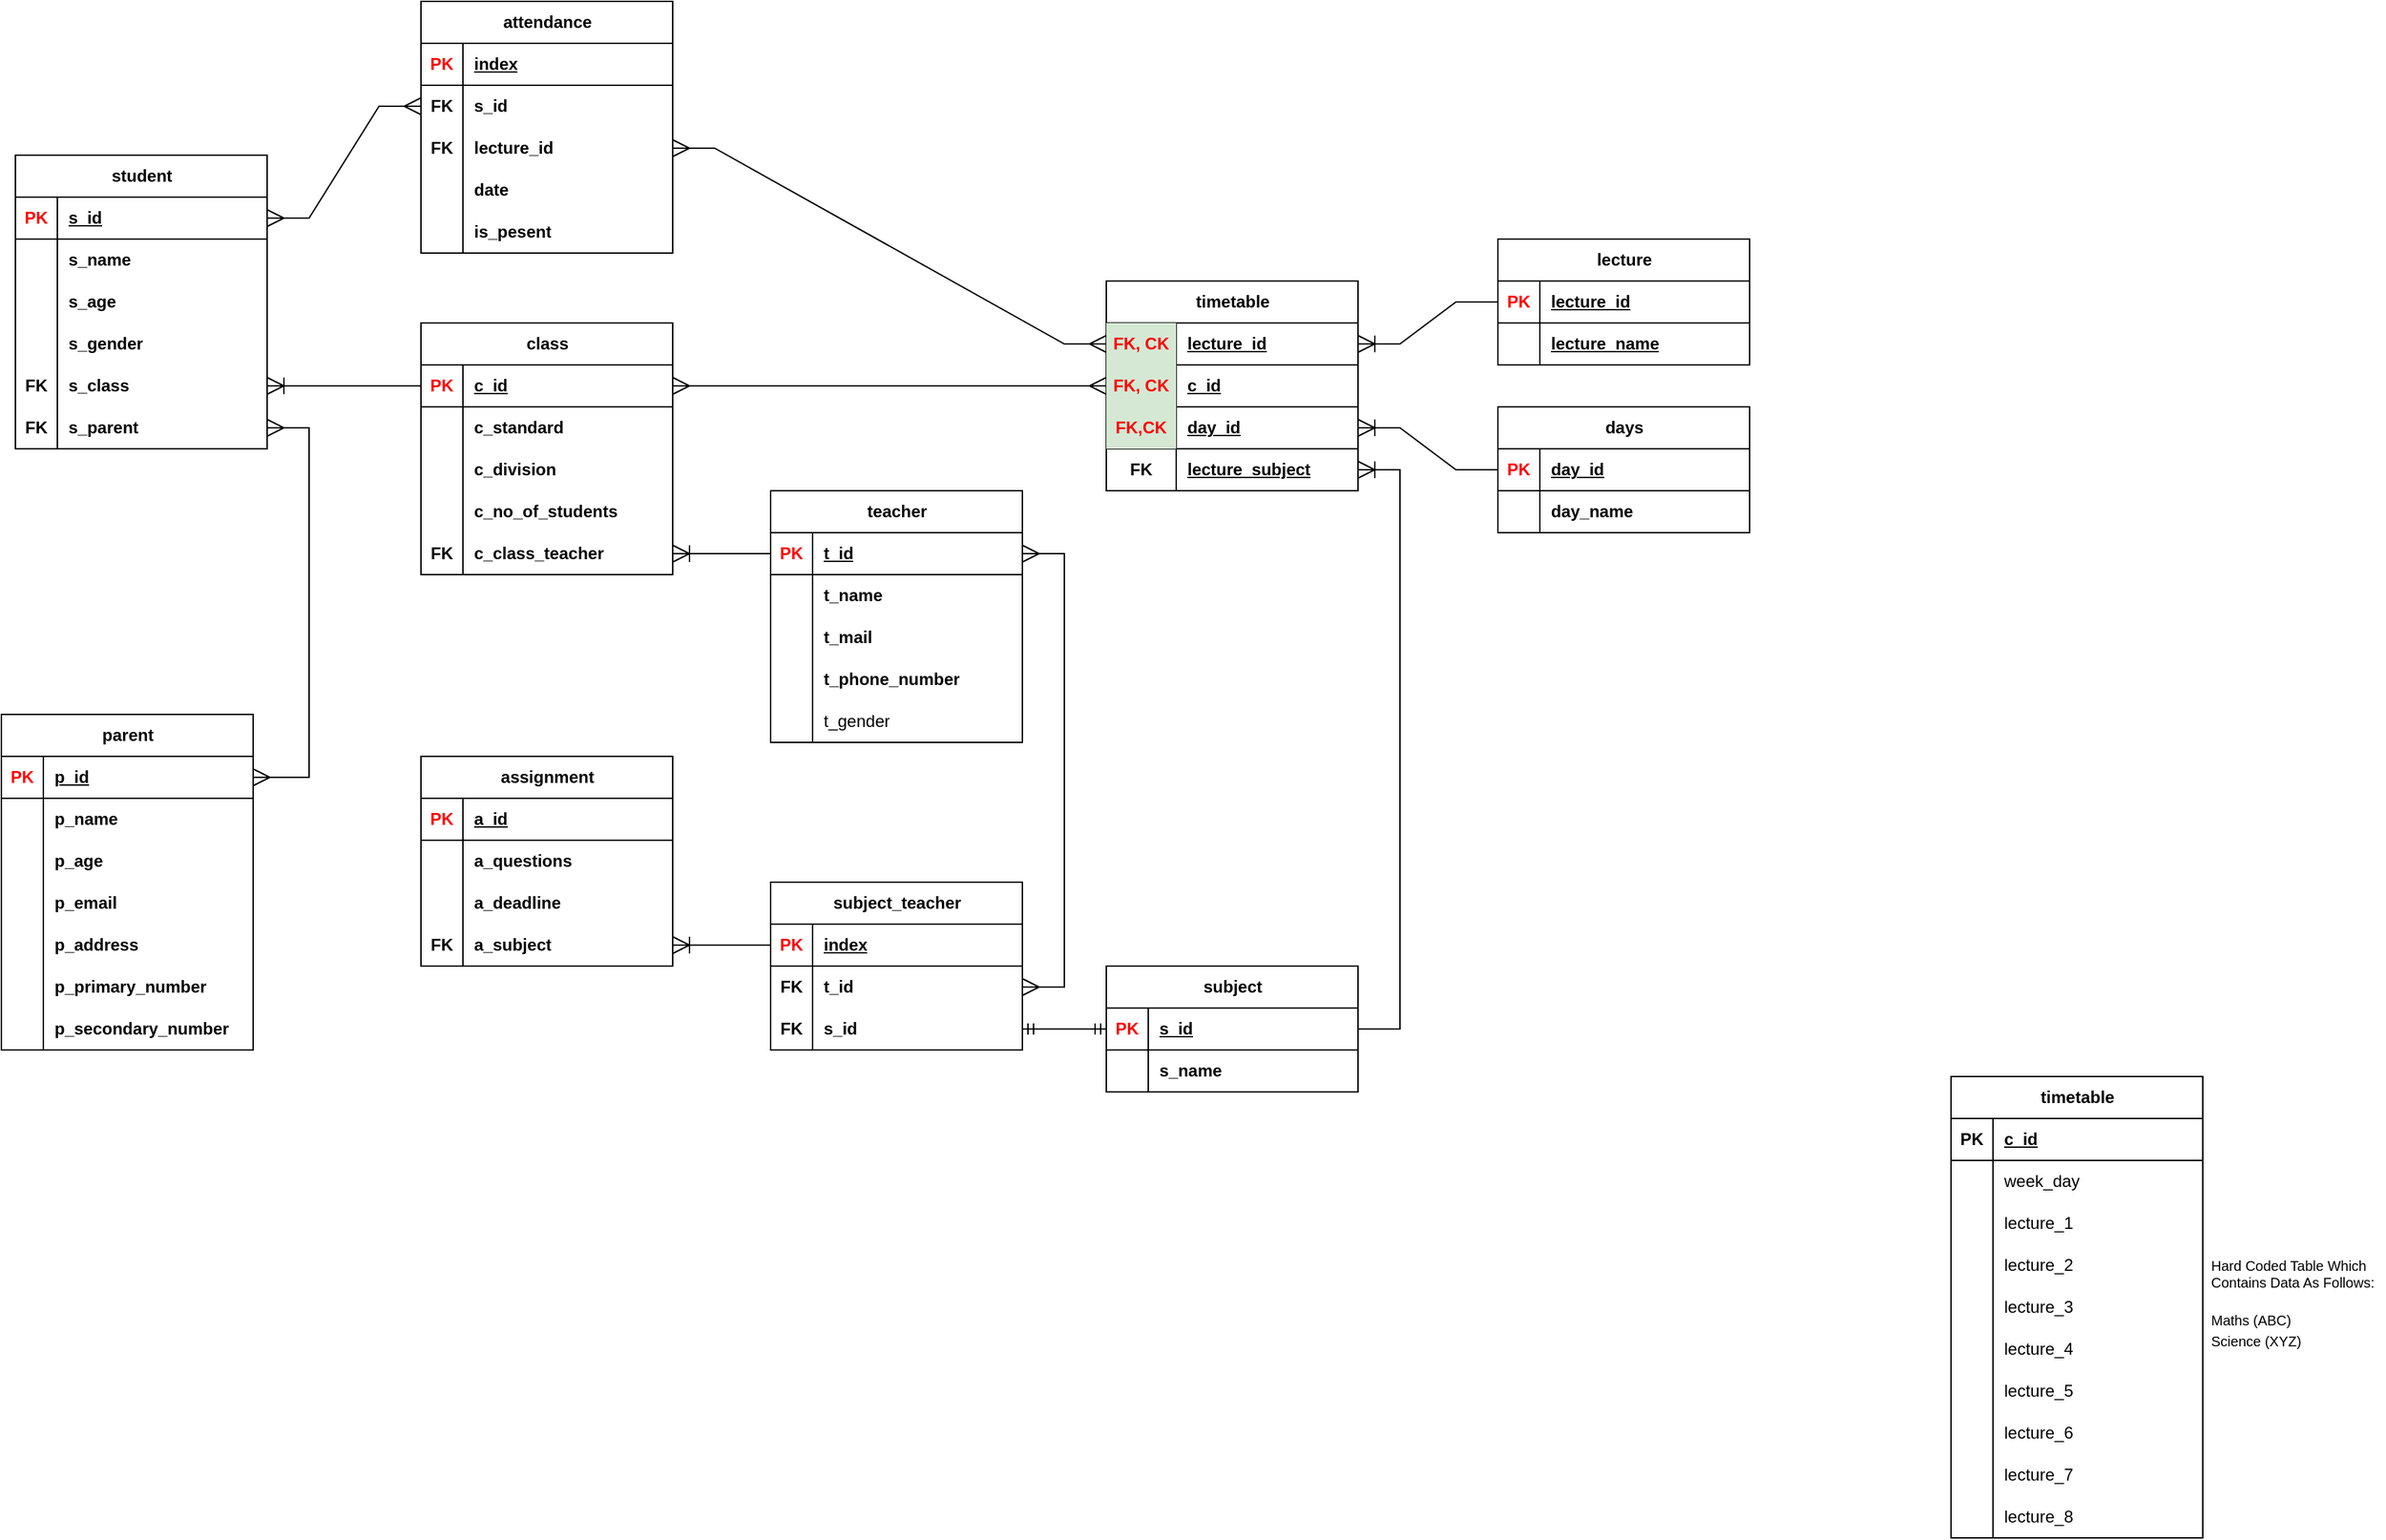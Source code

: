 <mxfile version="24.8.3">
  <diagram name="Page-1" id="SoAaU10chUV7VhsWXEJP">
    <mxGraphModel dx="2137" dy="760" grid="1" gridSize="10" guides="1" tooltips="1" connect="1" arrows="1" fold="1" page="1" pageScale="1" pageWidth="827" pageHeight="1169" math="0" shadow="0">
      <root>
        <mxCell id="0" />
        <mxCell id="1" parent="0" />
        <mxCell id="1hyQ7OvrIvuD3tS_1rSM-1" value="teacher" style="shape=table;startSize=30;container=1;collapsible=1;childLayout=tableLayout;fixedRows=1;rowLines=0;fontStyle=1;align=center;resizeLast=1;html=1;" parent="1" vertex="1">
          <mxGeometry x="500" y="420" width="180" height="180" as="geometry" />
        </mxCell>
        <mxCell id="1hyQ7OvrIvuD3tS_1rSM-2" value="" style="shape=tableRow;horizontal=0;startSize=0;swimlaneHead=0;swimlaneBody=0;fillColor=none;collapsible=0;dropTarget=0;points=[[0,0.5],[1,0.5]];portConstraint=eastwest;top=0;left=0;right=0;bottom=1;" parent="1hyQ7OvrIvuD3tS_1rSM-1" vertex="1">
          <mxGeometry y="30" width="180" height="30" as="geometry" />
        </mxCell>
        <mxCell id="1hyQ7OvrIvuD3tS_1rSM-3" value="&lt;font color=&quot;#ff0000&quot;&gt;PK&lt;/font&gt;" style="shape=partialRectangle;connectable=0;fillColor=none;top=0;left=0;bottom=0;right=0;fontStyle=1;overflow=hidden;whiteSpace=wrap;html=1;" parent="1hyQ7OvrIvuD3tS_1rSM-2" vertex="1">
          <mxGeometry width="30" height="30" as="geometry">
            <mxRectangle width="30" height="30" as="alternateBounds" />
          </mxGeometry>
        </mxCell>
        <mxCell id="1hyQ7OvrIvuD3tS_1rSM-4" value="t_id" style="shape=partialRectangle;connectable=0;fillColor=none;top=0;left=0;bottom=0;right=0;align=left;spacingLeft=6;fontStyle=5;overflow=hidden;whiteSpace=wrap;html=1;" parent="1hyQ7OvrIvuD3tS_1rSM-2" vertex="1">
          <mxGeometry x="30" width="150" height="30" as="geometry">
            <mxRectangle width="150" height="30" as="alternateBounds" />
          </mxGeometry>
        </mxCell>
        <mxCell id="1hyQ7OvrIvuD3tS_1rSM-5" value="" style="shape=tableRow;horizontal=0;startSize=0;swimlaneHead=0;swimlaneBody=0;fillColor=none;collapsible=0;dropTarget=0;points=[[0,0.5],[1,0.5]];portConstraint=eastwest;top=0;left=0;right=0;bottom=0;" parent="1hyQ7OvrIvuD3tS_1rSM-1" vertex="1">
          <mxGeometry y="60" width="180" height="30" as="geometry" />
        </mxCell>
        <mxCell id="1hyQ7OvrIvuD3tS_1rSM-6" value="" style="shape=partialRectangle;connectable=0;fillColor=none;top=0;left=0;bottom=0;right=0;editable=1;overflow=hidden;whiteSpace=wrap;html=1;" parent="1hyQ7OvrIvuD3tS_1rSM-5" vertex="1">
          <mxGeometry width="30" height="30" as="geometry">
            <mxRectangle width="30" height="30" as="alternateBounds" />
          </mxGeometry>
        </mxCell>
        <mxCell id="1hyQ7OvrIvuD3tS_1rSM-7" value="&lt;b&gt;t_name&lt;/b&gt;" style="shape=partialRectangle;connectable=0;fillColor=none;top=0;left=0;bottom=0;right=0;align=left;spacingLeft=6;overflow=hidden;whiteSpace=wrap;html=1;" parent="1hyQ7OvrIvuD3tS_1rSM-5" vertex="1">
          <mxGeometry x="30" width="150" height="30" as="geometry">
            <mxRectangle width="150" height="30" as="alternateBounds" />
          </mxGeometry>
        </mxCell>
        <mxCell id="1hyQ7OvrIvuD3tS_1rSM-8" value="" style="shape=tableRow;horizontal=0;startSize=0;swimlaneHead=0;swimlaneBody=0;fillColor=none;collapsible=0;dropTarget=0;points=[[0,0.5],[1,0.5]];portConstraint=eastwest;top=0;left=0;right=0;bottom=0;" parent="1hyQ7OvrIvuD3tS_1rSM-1" vertex="1">
          <mxGeometry y="90" width="180" height="30" as="geometry" />
        </mxCell>
        <mxCell id="1hyQ7OvrIvuD3tS_1rSM-9" value="" style="shape=partialRectangle;connectable=0;fillColor=none;top=0;left=0;bottom=0;right=0;editable=1;overflow=hidden;whiteSpace=wrap;html=1;" parent="1hyQ7OvrIvuD3tS_1rSM-8" vertex="1">
          <mxGeometry width="30" height="30" as="geometry">
            <mxRectangle width="30" height="30" as="alternateBounds" />
          </mxGeometry>
        </mxCell>
        <mxCell id="1hyQ7OvrIvuD3tS_1rSM-10" value="&lt;b&gt;t_mail&lt;/b&gt;" style="shape=partialRectangle;connectable=0;fillColor=none;top=0;left=0;bottom=0;right=0;align=left;spacingLeft=6;overflow=hidden;whiteSpace=wrap;html=1;" parent="1hyQ7OvrIvuD3tS_1rSM-8" vertex="1">
          <mxGeometry x="30" width="150" height="30" as="geometry">
            <mxRectangle width="150" height="30" as="alternateBounds" />
          </mxGeometry>
        </mxCell>
        <mxCell id="1hyQ7OvrIvuD3tS_1rSM-11" value="" style="shape=tableRow;horizontal=0;startSize=0;swimlaneHead=0;swimlaneBody=0;fillColor=none;collapsible=0;dropTarget=0;points=[[0,0.5],[1,0.5]];portConstraint=eastwest;top=0;left=0;right=0;bottom=0;" parent="1hyQ7OvrIvuD3tS_1rSM-1" vertex="1">
          <mxGeometry y="120" width="180" height="30" as="geometry" />
        </mxCell>
        <mxCell id="1hyQ7OvrIvuD3tS_1rSM-12" value="" style="shape=partialRectangle;connectable=0;fillColor=none;top=0;left=0;bottom=0;right=0;editable=1;overflow=hidden;whiteSpace=wrap;html=1;" parent="1hyQ7OvrIvuD3tS_1rSM-11" vertex="1">
          <mxGeometry width="30" height="30" as="geometry">
            <mxRectangle width="30" height="30" as="alternateBounds" />
          </mxGeometry>
        </mxCell>
        <mxCell id="1hyQ7OvrIvuD3tS_1rSM-13" value="&lt;b&gt;t_phone_number&lt;/b&gt;" style="shape=partialRectangle;connectable=0;fillColor=none;top=0;left=0;bottom=0;right=0;align=left;spacingLeft=6;overflow=hidden;whiteSpace=wrap;html=1;" parent="1hyQ7OvrIvuD3tS_1rSM-11" vertex="1">
          <mxGeometry x="30" width="150" height="30" as="geometry">
            <mxRectangle width="150" height="30" as="alternateBounds" />
          </mxGeometry>
        </mxCell>
        <mxCell id="1hyQ7OvrIvuD3tS_1rSM-14" value="" style="shape=tableRow;horizontal=0;startSize=0;swimlaneHead=0;swimlaneBody=0;fillColor=none;collapsible=0;dropTarget=0;points=[[0,0.5],[1,0.5]];portConstraint=eastwest;top=0;left=0;right=0;bottom=0;" parent="1hyQ7OvrIvuD3tS_1rSM-1" vertex="1">
          <mxGeometry y="150" width="180" height="30" as="geometry" />
        </mxCell>
        <mxCell id="1hyQ7OvrIvuD3tS_1rSM-15" value="" style="shape=partialRectangle;connectable=0;fillColor=none;top=0;left=0;bottom=0;right=0;editable=1;overflow=hidden;whiteSpace=wrap;html=1;" parent="1hyQ7OvrIvuD3tS_1rSM-14" vertex="1">
          <mxGeometry width="30" height="30" as="geometry">
            <mxRectangle width="30" height="30" as="alternateBounds" />
          </mxGeometry>
        </mxCell>
        <mxCell id="1hyQ7OvrIvuD3tS_1rSM-16" value="t_gender" style="shape=partialRectangle;connectable=0;fillColor=none;top=0;left=0;bottom=0;right=0;align=left;spacingLeft=6;overflow=hidden;whiteSpace=wrap;html=1;" parent="1hyQ7OvrIvuD3tS_1rSM-14" vertex="1">
          <mxGeometry x="30" width="150" height="30" as="geometry">
            <mxRectangle width="150" height="30" as="alternateBounds" />
          </mxGeometry>
        </mxCell>
        <mxCell id="1hyQ7OvrIvuD3tS_1rSM-17" value="class" style="shape=table;startSize=30;container=1;collapsible=1;childLayout=tableLayout;fixedRows=1;rowLines=0;fontStyle=1;align=center;resizeLast=1;html=1;" parent="1" vertex="1">
          <mxGeometry x="250" y="300" width="180" height="180" as="geometry" />
        </mxCell>
        <mxCell id="1hyQ7OvrIvuD3tS_1rSM-18" value="" style="shape=tableRow;horizontal=0;startSize=0;swimlaneHead=0;swimlaneBody=0;fillColor=none;collapsible=0;dropTarget=0;points=[[0,0.5],[1,0.5]];portConstraint=eastwest;top=0;left=0;right=0;bottom=1;" parent="1hyQ7OvrIvuD3tS_1rSM-17" vertex="1">
          <mxGeometry y="30" width="180" height="30" as="geometry" />
        </mxCell>
        <mxCell id="1hyQ7OvrIvuD3tS_1rSM-19" value="&lt;font color=&quot;#ff0000&quot;&gt;PK&lt;/font&gt;" style="shape=partialRectangle;connectable=0;fillColor=none;top=0;left=0;bottom=0;right=0;fontStyle=1;overflow=hidden;whiteSpace=wrap;html=1;" parent="1hyQ7OvrIvuD3tS_1rSM-18" vertex="1">
          <mxGeometry width="30" height="30" as="geometry">
            <mxRectangle width="30" height="30" as="alternateBounds" />
          </mxGeometry>
        </mxCell>
        <mxCell id="1hyQ7OvrIvuD3tS_1rSM-20" value="c_id" style="shape=partialRectangle;connectable=0;fillColor=none;top=0;left=0;bottom=0;right=0;align=left;spacingLeft=6;fontStyle=5;overflow=hidden;whiteSpace=wrap;html=1;" parent="1hyQ7OvrIvuD3tS_1rSM-18" vertex="1">
          <mxGeometry x="30" width="150" height="30" as="geometry">
            <mxRectangle width="150" height="30" as="alternateBounds" />
          </mxGeometry>
        </mxCell>
        <mxCell id="1hyQ7OvrIvuD3tS_1rSM-21" value="" style="shape=tableRow;horizontal=0;startSize=0;swimlaneHead=0;swimlaneBody=0;fillColor=none;collapsible=0;dropTarget=0;points=[[0,0.5],[1,0.5]];portConstraint=eastwest;top=0;left=0;right=0;bottom=0;" parent="1hyQ7OvrIvuD3tS_1rSM-17" vertex="1">
          <mxGeometry y="60" width="180" height="30" as="geometry" />
        </mxCell>
        <mxCell id="1hyQ7OvrIvuD3tS_1rSM-22" value="" style="shape=partialRectangle;connectable=0;fillColor=none;top=0;left=0;bottom=0;right=0;editable=1;overflow=hidden;whiteSpace=wrap;html=1;" parent="1hyQ7OvrIvuD3tS_1rSM-21" vertex="1">
          <mxGeometry width="30" height="30" as="geometry">
            <mxRectangle width="30" height="30" as="alternateBounds" />
          </mxGeometry>
        </mxCell>
        <mxCell id="1hyQ7OvrIvuD3tS_1rSM-23" value="&lt;b&gt;c_standard&lt;/b&gt;" style="shape=partialRectangle;connectable=0;fillColor=none;top=0;left=0;bottom=0;right=0;align=left;spacingLeft=6;overflow=hidden;whiteSpace=wrap;html=1;" parent="1hyQ7OvrIvuD3tS_1rSM-21" vertex="1">
          <mxGeometry x="30" width="150" height="30" as="geometry">
            <mxRectangle width="150" height="30" as="alternateBounds" />
          </mxGeometry>
        </mxCell>
        <mxCell id="1hyQ7OvrIvuD3tS_1rSM-24" value="" style="shape=tableRow;horizontal=0;startSize=0;swimlaneHead=0;swimlaneBody=0;fillColor=none;collapsible=0;dropTarget=0;points=[[0,0.5],[1,0.5]];portConstraint=eastwest;top=0;left=0;right=0;bottom=0;" parent="1hyQ7OvrIvuD3tS_1rSM-17" vertex="1">
          <mxGeometry y="90" width="180" height="30" as="geometry" />
        </mxCell>
        <mxCell id="1hyQ7OvrIvuD3tS_1rSM-25" value="" style="shape=partialRectangle;connectable=0;fillColor=none;top=0;left=0;bottom=0;right=0;editable=1;overflow=hidden;whiteSpace=wrap;html=1;" parent="1hyQ7OvrIvuD3tS_1rSM-24" vertex="1">
          <mxGeometry width="30" height="30" as="geometry">
            <mxRectangle width="30" height="30" as="alternateBounds" />
          </mxGeometry>
        </mxCell>
        <mxCell id="1hyQ7OvrIvuD3tS_1rSM-26" value="&lt;b&gt;c_division&lt;/b&gt;" style="shape=partialRectangle;connectable=0;fillColor=none;top=0;left=0;bottom=0;right=0;align=left;spacingLeft=6;overflow=hidden;whiteSpace=wrap;html=1;" parent="1hyQ7OvrIvuD3tS_1rSM-24" vertex="1">
          <mxGeometry x="30" width="150" height="30" as="geometry">
            <mxRectangle width="150" height="30" as="alternateBounds" />
          </mxGeometry>
        </mxCell>
        <mxCell id="1hyQ7OvrIvuD3tS_1rSM-27" value="" style="shape=tableRow;horizontal=0;startSize=0;swimlaneHead=0;swimlaneBody=0;fillColor=none;collapsible=0;dropTarget=0;points=[[0,0.5],[1,0.5]];portConstraint=eastwest;top=0;left=0;right=0;bottom=0;" parent="1hyQ7OvrIvuD3tS_1rSM-17" vertex="1">
          <mxGeometry y="120" width="180" height="30" as="geometry" />
        </mxCell>
        <mxCell id="1hyQ7OvrIvuD3tS_1rSM-28" value="" style="shape=partialRectangle;connectable=0;fillColor=none;top=0;left=0;bottom=0;right=0;editable=1;overflow=hidden;whiteSpace=wrap;html=1;" parent="1hyQ7OvrIvuD3tS_1rSM-27" vertex="1">
          <mxGeometry width="30" height="30" as="geometry">
            <mxRectangle width="30" height="30" as="alternateBounds" />
          </mxGeometry>
        </mxCell>
        <mxCell id="1hyQ7OvrIvuD3tS_1rSM-29" value="&lt;b&gt;c_no_of_students&lt;/b&gt;" style="shape=partialRectangle;connectable=0;fillColor=none;top=0;left=0;bottom=0;right=0;align=left;spacingLeft=6;overflow=hidden;whiteSpace=wrap;html=1;" parent="1hyQ7OvrIvuD3tS_1rSM-27" vertex="1">
          <mxGeometry x="30" width="150" height="30" as="geometry">
            <mxRectangle width="150" height="30" as="alternateBounds" />
          </mxGeometry>
        </mxCell>
        <mxCell id="1hyQ7OvrIvuD3tS_1rSM-30" value="" style="shape=tableRow;horizontal=0;startSize=0;swimlaneHead=0;swimlaneBody=0;fillColor=none;collapsible=0;dropTarget=0;points=[[0,0.5],[1,0.5]];portConstraint=eastwest;top=0;left=0;right=0;bottom=0;" parent="1hyQ7OvrIvuD3tS_1rSM-17" vertex="1">
          <mxGeometry y="150" width="180" height="30" as="geometry" />
        </mxCell>
        <mxCell id="1hyQ7OvrIvuD3tS_1rSM-31" value="&lt;b&gt;FK&lt;/b&gt;" style="shape=partialRectangle;connectable=0;fillColor=none;top=0;left=0;bottom=0;right=0;editable=1;overflow=hidden;whiteSpace=wrap;html=1;" parent="1hyQ7OvrIvuD3tS_1rSM-30" vertex="1">
          <mxGeometry width="30" height="30" as="geometry">
            <mxRectangle width="30" height="30" as="alternateBounds" />
          </mxGeometry>
        </mxCell>
        <mxCell id="1hyQ7OvrIvuD3tS_1rSM-32" value="&lt;b&gt;c_class_teacher&lt;/b&gt;" style="shape=partialRectangle;connectable=0;fillColor=none;top=0;left=0;bottom=0;right=0;align=left;spacingLeft=6;overflow=hidden;whiteSpace=wrap;html=1;" parent="1hyQ7OvrIvuD3tS_1rSM-30" vertex="1">
          <mxGeometry x="30" width="150" height="30" as="geometry">
            <mxRectangle width="150" height="30" as="alternateBounds" />
          </mxGeometry>
        </mxCell>
        <mxCell id="1hyQ7OvrIvuD3tS_1rSM-33" value="" style="edgeStyle=entityRelationEdgeStyle;fontSize=12;html=1;endArrow=ERmany;rounded=0;endSize=10;startSize=10;endFill=0;startArrow=ERmany;startFill=0;" parent="1" source="1hyQ7OvrIvuD3tS_1rSM-2" target="1hyQ7OvrIvuD3tS_1rSM-120" edge="1">
          <mxGeometry width="100" height="100" relative="1" as="geometry">
            <mxPoint x="590" y="420" as="sourcePoint" />
            <mxPoint x="650" y="280" as="targetPoint" />
          </mxGeometry>
        </mxCell>
        <mxCell id="1hyQ7OvrIvuD3tS_1rSM-34" value="assignment" style="shape=table;startSize=30;container=1;collapsible=1;childLayout=tableLayout;fixedRows=1;rowLines=0;fontStyle=1;align=center;resizeLast=1;html=1;" parent="1" vertex="1">
          <mxGeometry x="250" y="610" width="180" height="150" as="geometry" />
        </mxCell>
        <mxCell id="1hyQ7OvrIvuD3tS_1rSM-35" value="" style="shape=tableRow;horizontal=0;startSize=0;swimlaneHead=0;swimlaneBody=0;fillColor=none;collapsible=0;dropTarget=0;points=[[0,0.5],[1,0.5]];portConstraint=eastwest;top=0;left=0;right=0;bottom=1;" parent="1hyQ7OvrIvuD3tS_1rSM-34" vertex="1">
          <mxGeometry y="30" width="180" height="30" as="geometry" />
        </mxCell>
        <mxCell id="1hyQ7OvrIvuD3tS_1rSM-36" value="&lt;font color=&quot;#ff0000&quot;&gt;PK&lt;/font&gt;" style="shape=partialRectangle;connectable=0;fillColor=none;top=0;left=0;bottom=0;right=0;fontStyle=1;overflow=hidden;whiteSpace=wrap;html=1;" parent="1hyQ7OvrIvuD3tS_1rSM-35" vertex="1">
          <mxGeometry width="30" height="30" as="geometry">
            <mxRectangle width="30" height="30" as="alternateBounds" />
          </mxGeometry>
        </mxCell>
        <mxCell id="1hyQ7OvrIvuD3tS_1rSM-37" value="a_id" style="shape=partialRectangle;connectable=0;fillColor=none;top=0;left=0;bottom=0;right=0;align=left;spacingLeft=6;fontStyle=5;overflow=hidden;whiteSpace=wrap;html=1;" parent="1hyQ7OvrIvuD3tS_1rSM-35" vertex="1">
          <mxGeometry x="30" width="150" height="30" as="geometry">
            <mxRectangle width="150" height="30" as="alternateBounds" />
          </mxGeometry>
        </mxCell>
        <mxCell id="1hyQ7OvrIvuD3tS_1rSM-38" value="" style="shape=tableRow;horizontal=0;startSize=0;swimlaneHead=0;swimlaneBody=0;fillColor=none;collapsible=0;dropTarget=0;points=[[0,0.5],[1,0.5]];portConstraint=eastwest;top=0;left=0;right=0;bottom=0;" parent="1hyQ7OvrIvuD3tS_1rSM-34" vertex="1">
          <mxGeometry y="60" width="180" height="30" as="geometry" />
        </mxCell>
        <mxCell id="1hyQ7OvrIvuD3tS_1rSM-39" value="" style="shape=partialRectangle;connectable=0;fillColor=none;top=0;left=0;bottom=0;right=0;editable=1;overflow=hidden;whiteSpace=wrap;html=1;" parent="1hyQ7OvrIvuD3tS_1rSM-38" vertex="1">
          <mxGeometry width="30" height="30" as="geometry">
            <mxRectangle width="30" height="30" as="alternateBounds" />
          </mxGeometry>
        </mxCell>
        <mxCell id="1hyQ7OvrIvuD3tS_1rSM-40" value="&lt;b&gt;a_questions&lt;/b&gt;" style="shape=partialRectangle;connectable=0;fillColor=none;top=0;left=0;bottom=0;right=0;align=left;spacingLeft=6;overflow=hidden;whiteSpace=wrap;html=1;" parent="1hyQ7OvrIvuD3tS_1rSM-38" vertex="1">
          <mxGeometry x="30" width="150" height="30" as="geometry">
            <mxRectangle width="150" height="30" as="alternateBounds" />
          </mxGeometry>
        </mxCell>
        <mxCell id="1hyQ7OvrIvuD3tS_1rSM-41" value="" style="shape=tableRow;horizontal=0;startSize=0;swimlaneHead=0;swimlaneBody=0;fillColor=none;collapsible=0;dropTarget=0;points=[[0,0.5],[1,0.5]];portConstraint=eastwest;top=0;left=0;right=0;bottom=0;" parent="1hyQ7OvrIvuD3tS_1rSM-34" vertex="1">
          <mxGeometry y="90" width="180" height="30" as="geometry" />
        </mxCell>
        <mxCell id="1hyQ7OvrIvuD3tS_1rSM-42" value="" style="shape=partialRectangle;connectable=0;fillColor=none;top=0;left=0;bottom=0;right=0;editable=1;overflow=hidden;whiteSpace=wrap;html=1;" parent="1hyQ7OvrIvuD3tS_1rSM-41" vertex="1">
          <mxGeometry width="30" height="30" as="geometry">
            <mxRectangle width="30" height="30" as="alternateBounds" />
          </mxGeometry>
        </mxCell>
        <mxCell id="1hyQ7OvrIvuD3tS_1rSM-43" value="&lt;b&gt;a_deadline&lt;/b&gt;" style="shape=partialRectangle;connectable=0;fillColor=none;top=0;left=0;bottom=0;right=0;align=left;spacingLeft=6;overflow=hidden;whiteSpace=wrap;html=1;" parent="1hyQ7OvrIvuD3tS_1rSM-41" vertex="1">
          <mxGeometry x="30" width="150" height="30" as="geometry">
            <mxRectangle width="150" height="30" as="alternateBounds" />
          </mxGeometry>
        </mxCell>
        <mxCell id="1hyQ7OvrIvuD3tS_1rSM-44" value="" style="shape=tableRow;horizontal=0;startSize=0;swimlaneHead=0;swimlaneBody=0;fillColor=none;collapsible=0;dropTarget=0;points=[[0,0.5],[1,0.5]];portConstraint=eastwest;top=0;left=0;right=0;bottom=0;" parent="1hyQ7OvrIvuD3tS_1rSM-34" vertex="1">
          <mxGeometry y="120" width="180" height="30" as="geometry" />
        </mxCell>
        <mxCell id="1hyQ7OvrIvuD3tS_1rSM-45" value="&lt;b&gt;FK&lt;/b&gt;" style="shape=partialRectangle;connectable=0;fillColor=none;top=0;left=0;bottom=0;right=0;editable=1;overflow=hidden;whiteSpace=wrap;html=1;" parent="1hyQ7OvrIvuD3tS_1rSM-44" vertex="1">
          <mxGeometry width="30" height="30" as="geometry">
            <mxRectangle width="30" height="30" as="alternateBounds" />
          </mxGeometry>
        </mxCell>
        <mxCell id="1hyQ7OvrIvuD3tS_1rSM-46" value="&lt;b&gt;a_subject&lt;/b&gt;" style="shape=partialRectangle;connectable=0;fillColor=none;top=0;left=0;bottom=0;right=0;align=left;spacingLeft=6;overflow=hidden;whiteSpace=wrap;html=1;" parent="1hyQ7OvrIvuD3tS_1rSM-44" vertex="1">
          <mxGeometry x="30" width="150" height="30" as="geometry">
            <mxRectangle width="150" height="30" as="alternateBounds" />
          </mxGeometry>
        </mxCell>
        <mxCell id="1hyQ7OvrIvuD3tS_1rSM-47" value="student" style="shape=table;startSize=30;container=1;collapsible=1;childLayout=tableLayout;fixedRows=1;rowLines=0;fontStyle=1;align=center;resizeLast=1;html=1;" parent="1" vertex="1">
          <mxGeometry x="-40" y="180" width="180" height="210" as="geometry" />
        </mxCell>
        <mxCell id="1hyQ7OvrIvuD3tS_1rSM-48" value="" style="shape=tableRow;horizontal=0;startSize=0;swimlaneHead=0;swimlaneBody=0;fillColor=none;collapsible=0;dropTarget=0;points=[[0,0.5],[1,0.5]];portConstraint=eastwest;top=0;left=0;right=0;bottom=1;" parent="1hyQ7OvrIvuD3tS_1rSM-47" vertex="1">
          <mxGeometry y="30" width="180" height="30" as="geometry" />
        </mxCell>
        <mxCell id="1hyQ7OvrIvuD3tS_1rSM-49" value="&lt;font color=&quot;#ff0000&quot;&gt;PK&lt;/font&gt;" style="shape=partialRectangle;connectable=0;fillColor=none;top=0;left=0;bottom=0;right=0;fontStyle=1;overflow=hidden;whiteSpace=wrap;html=1;" parent="1hyQ7OvrIvuD3tS_1rSM-48" vertex="1">
          <mxGeometry width="30" height="30" as="geometry">
            <mxRectangle width="30" height="30" as="alternateBounds" />
          </mxGeometry>
        </mxCell>
        <mxCell id="1hyQ7OvrIvuD3tS_1rSM-50" value="s_id" style="shape=partialRectangle;connectable=0;fillColor=none;top=0;left=0;bottom=0;right=0;align=left;spacingLeft=6;fontStyle=5;overflow=hidden;whiteSpace=wrap;html=1;" parent="1hyQ7OvrIvuD3tS_1rSM-48" vertex="1">
          <mxGeometry x="30" width="150" height="30" as="geometry">
            <mxRectangle width="150" height="30" as="alternateBounds" />
          </mxGeometry>
        </mxCell>
        <mxCell id="1hyQ7OvrIvuD3tS_1rSM-51" value="" style="shape=tableRow;horizontal=0;startSize=0;swimlaneHead=0;swimlaneBody=0;fillColor=none;collapsible=0;dropTarget=0;points=[[0,0.5],[1,0.5]];portConstraint=eastwest;top=0;left=0;right=0;bottom=0;" parent="1hyQ7OvrIvuD3tS_1rSM-47" vertex="1">
          <mxGeometry y="60" width="180" height="30" as="geometry" />
        </mxCell>
        <mxCell id="1hyQ7OvrIvuD3tS_1rSM-52" value="" style="shape=partialRectangle;connectable=0;fillColor=none;top=0;left=0;bottom=0;right=0;editable=1;overflow=hidden;whiteSpace=wrap;html=1;" parent="1hyQ7OvrIvuD3tS_1rSM-51" vertex="1">
          <mxGeometry width="30" height="30" as="geometry">
            <mxRectangle width="30" height="30" as="alternateBounds" />
          </mxGeometry>
        </mxCell>
        <mxCell id="1hyQ7OvrIvuD3tS_1rSM-53" value="&lt;b&gt;s_name&lt;/b&gt;" style="shape=partialRectangle;connectable=0;fillColor=none;top=0;left=0;bottom=0;right=0;align=left;spacingLeft=6;overflow=hidden;whiteSpace=wrap;html=1;" parent="1hyQ7OvrIvuD3tS_1rSM-51" vertex="1">
          <mxGeometry x="30" width="150" height="30" as="geometry">
            <mxRectangle width="150" height="30" as="alternateBounds" />
          </mxGeometry>
        </mxCell>
        <mxCell id="1hyQ7OvrIvuD3tS_1rSM-54" value="" style="shape=tableRow;horizontal=0;startSize=0;swimlaneHead=0;swimlaneBody=0;fillColor=none;collapsible=0;dropTarget=0;points=[[0,0.5],[1,0.5]];portConstraint=eastwest;top=0;left=0;right=0;bottom=0;" parent="1hyQ7OvrIvuD3tS_1rSM-47" vertex="1">
          <mxGeometry y="90" width="180" height="30" as="geometry" />
        </mxCell>
        <mxCell id="1hyQ7OvrIvuD3tS_1rSM-55" value="" style="shape=partialRectangle;connectable=0;fillColor=none;top=0;left=0;bottom=0;right=0;editable=1;overflow=hidden;whiteSpace=wrap;html=1;" parent="1hyQ7OvrIvuD3tS_1rSM-54" vertex="1">
          <mxGeometry width="30" height="30" as="geometry">
            <mxRectangle width="30" height="30" as="alternateBounds" />
          </mxGeometry>
        </mxCell>
        <mxCell id="1hyQ7OvrIvuD3tS_1rSM-56" value="&lt;b&gt;s_age&lt;/b&gt;" style="shape=partialRectangle;connectable=0;fillColor=none;top=0;left=0;bottom=0;right=0;align=left;spacingLeft=6;overflow=hidden;whiteSpace=wrap;html=1;" parent="1hyQ7OvrIvuD3tS_1rSM-54" vertex="1">
          <mxGeometry x="30" width="150" height="30" as="geometry">
            <mxRectangle width="150" height="30" as="alternateBounds" />
          </mxGeometry>
        </mxCell>
        <mxCell id="1hyQ7OvrIvuD3tS_1rSM-57" value="" style="shape=tableRow;horizontal=0;startSize=0;swimlaneHead=0;swimlaneBody=0;fillColor=none;collapsible=0;dropTarget=0;points=[[0,0.5],[1,0.5]];portConstraint=eastwest;top=0;left=0;right=0;bottom=0;" parent="1hyQ7OvrIvuD3tS_1rSM-47" vertex="1">
          <mxGeometry y="120" width="180" height="30" as="geometry" />
        </mxCell>
        <mxCell id="1hyQ7OvrIvuD3tS_1rSM-58" value="" style="shape=partialRectangle;connectable=0;fillColor=none;top=0;left=0;bottom=0;right=0;editable=1;overflow=hidden;whiteSpace=wrap;html=1;" parent="1hyQ7OvrIvuD3tS_1rSM-57" vertex="1">
          <mxGeometry width="30" height="30" as="geometry">
            <mxRectangle width="30" height="30" as="alternateBounds" />
          </mxGeometry>
        </mxCell>
        <mxCell id="1hyQ7OvrIvuD3tS_1rSM-59" value="&lt;b&gt;s_gender&lt;/b&gt;" style="shape=partialRectangle;connectable=0;fillColor=none;top=0;left=0;bottom=0;right=0;align=left;spacingLeft=6;overflow=hidden;whiteSpace=wrap;html=1;" parent="1hyQ7OvrIvuD3tS_1rSM-57" vertex="1">
          <mxGeometry x="30" width="150" height="30" as="geometry">
            <mxRectangle width="150" height="30" as="alternateBounds" />
          </mxGeometry>
        </mxCell>
        <mxCell id="1hyQ7OvrIvuD3tS_1rSM-60" value="" style="shape=tableRow;horizontal=0;startSize=0;swimlaneHead=0;swimlaneBody=0;fillColor=none;collapsible=0;dropTarget=0;points=[[0,0.5],[1,0.5]];portConstraint=eastwest;top=0;left=0;right=0;bottom=0;" parent="1hyQ7OvrIvuD3tS_1rSM-47" vertex="1">
          <mxGeometry y="150" width="180" height="30" as="geometry" />
        </mxCell>
        <mxCell id="1hyQ7OvrIvuD3tS_1rSM-61" value="&lt;b&gt;FK&lt;/b&gt;" style="shape=partialRectangle;connectable=0;fillColor=none;top=0;left=0;bottom=0;right=0;editable=1;overflow=hidden;whiteSpace=wrap;html=1;" parent="1hyQ7OvrIvuD3tS_1rSM-60" vertex="1">
          <mxGeometry width="30" height="30" as="geometry">
            <mxRectangle width="30" height="30" as="alternateBounds" />
          </mxGeometry>
        </mxCell>
        <mxCell id="1hyQ7OvrIvuD3tS_1rSM-62" value="&lt;b&gt;s_class&lt;/b&gt;" style="shape=partialRectangle;connectable=0;fillColor=none;top=0;left=0;bottom=0;right=0;align=left;spacingLeft=6;overflow=hidden;whiteSpace=wrap;html=1;" parent="1hyQ7OvrIvuD3tS_1rSM-60" vertex="1">
          <mxGeometry x="30" width="150" height="30" as="geometry">
            <mxRectangle width="150" height="30" as="alternateBounds" />
          </mxGeometry>
        </mxCell>
        <mxCell id="1hyQ7OvrIvuD3tS_1rSM-63" value="" style="shape=tableRow;horizontal=0;startSize=0;swimlaneHead=0;swimlaneBody=0;fillColor=none;collapsible=0;dropTarget=0;points=[[0,0.5],[1,0.5]];portConstraint=eastwest;top=0;left=0;right=0;bottom=0;" parent="1hyQ7OvrIvuD3tS_1rSM-47" vertex="1">
          <mxGeometry y="180" width="180" height="30" as="geometry" />
        </mxCell>
        <mxCell id="1hyQ7OvrIvuD3tS_1rSM-64" value="&lt;b&gt;FK&lt;/b&gt;" style="shape=partialRectangle;connectable=0;fillColor=none;top=0;left=0;bottom=0;right=0;editable=1;overflow=hidden;whiteSpace=wrap;html=1;" parent="1hyQ7OvrIvuD3tS_1rSM-63" vertex="1">
          <mxGeometry width="30" height="30" as="geometry">
            <mxRectangle width="30" height="30" as="alternateBounds" />
          </mxGeometry>
        </mxCell>
        <mxCell id="1hyQ7OvrIvuD3tS_1rSM-65" value="&lt;b&gt;s_parent&lt;/b&gt;" style="shape=partialRectangle;connectable=0;fillColor=none;top=0;left=0;bottom=0;right=0;align=left;spacingLeft=6;overflow=hidden;whiteSpace=wrap;html=1;" parent="1hyQ7OvrIvuD3tS_1rSM-63" vertex="1">
          <mxGeometry x="30" width="150" height="30" as="geometry">
            <mxRectangle width="150" height="30" as="alternateBounds" />
          </mxGeometry>
        </mxCell>
        <mxCell id="1hyQ7OvrIvuD3tS_1rSM-66" value="" style="edgeStyle=entityRelationEdgeStyle;fontSize=12;html=1;endArrow=ERoneToMany;rounded=0;exitDx=0;exitDy=0;endSize=10;entryDx=0;entryDy=0;startSize=10;" parent="1" source="1hyQ7OvrIvuD3tS_1rSM-18" target="1hyQ7OvrIvuD3tS_1rSM-60" edge="1">
          <mxGeometry width="100" height="100" relative="1" as="geometry">
            <mxPoint x="400" y="400" as="sourcePoint" />
            <mxPoint x="180" y="230" as="targetPoint" />
          </mxGeometry>
        </mxCell>
        <mxCell id="1hyQ7OvrIvuD3tS_1rSM-67" value="parent" style="shape=table;startSize=30;container=1;collapsible=1;childLayout=tableLayout;fixedRows=1;rowLines=0;fontStyle=1;align=center;resizeLast=1;html=1;" parent="1" vertex="1">
          <mxGeometry x="-50" y="580" width="180" height="240" as="geometry" />
        </mxCell>
        <mxCell id="1hyQ7OvrIvuD3tS_1rSM-68" value="" style="shape=tableRow;horizontal=0;startSize=0;swimlaneHead=0;swimlaneBody=0;fillColor=none;collapsible=0;dropTarget=0;points=[[0,0.5],[1,0.5]];portConstraint=eastwest;top=0;left=0;right=0;bottom=1;" parent="1hyQ7OvrIvuD3tS_1rSM-67" vertex="1">
          <mxGeometry y="30" width="180" height="30" as="geometry" />
        </mxCell>
        <mxCell id="1hyQ7OvrIvuD3tS_1rSM-69" value="&lt;font color=&quot;#ff0000&quot;&gt;PK&lt;/font&gt;" style="shape=partialRectangle;connectable=0;fillColor=none;top=0;left=0;bottom=0;right=0;fontStyle=1;overflow=hidden;whiteSpace=wrap;html=1;" parent="1hyQ7OvrIvuD3tS_1rSM-68" vertex="1">
          <mxGeometry width="30" height="30" as="geometry">
            <mxRectangle width="30" height="30" as="alternateBounds" />
          </mxGeometry>
        </mxCell>
        <mxCell id="1hyQ7OvrIvuD3tS_1rSM-70" value="p_id" style="shape=partialRectangle;connectable=0;fillColor=none;top=0;left=0;bottom=0;right=0;align=left;spacingLeft=6;fontStyle=5;overflow=hidden;whiteSpace=wrap;html=1;" parent="1hyQ7OvrIvuD3tS_1rSM-68" vertex="1">
          <mxGeometry x="30" width="150" height="30" as="geometry">
            <mxRectangle width="150" height="30" as="alternateBounds" />
          </mxGeometry>
        </mxCell>
        <mxCell id="1hyQ7OvrIvuD3tS_1rSM-71" value="" style="shape=tableRow;horizontal=0;startSize=0;swimlaneHead=0;swimlaneBody=0;fillColor=none;collapsible=0;dropTarget=0;points=[[0,0.5],[1,0.5]];portConstraint=eastwest;top=0;left=0;right=0;bottom=0;" parent="1hyQ7OvrIvuD3tS_1rSM-67" vertex="1">
          <mxGeometry y="60" width="180" height="30" as="geometry" />
        </mxCell>
        <mxCell id="1hyQ7OvrIvuD3tS_1rSM-72" value="" style="shape=partialRectangle;connectable=0;fillColor=none;top=0;left=0;bottom=0;right=0;editable=1;overflow=hidden;whiteSpace=wrap;html=1;" parent="1hyQ7OvrIvuD3tS_1rSM-71" vertex="1">
          <mxGeometry width="30" height="30" as="geometry">
            <mxRectangle width="30" height="30" as="alternateBounds" />
          </mxGeometry>
        </mxCell>
        <mxCell id="1hyQ7OvrIvuD3tS_1rSM-73" value="p_name" style="shape=partialRectangle;connectable=0;fillColor=none;top=0;left=0;bottom=0;right=0;align=left;spacingLeft=6;overflow=hidden;whiteSpace=wrap;html=1;fontStyle=1" parent="1hyQ7OvrIvuD3tS_1rSM-71" vertex="1">
          <mxGeometry x="30" width="150" height="30" as="geometry">
            <mxRectangle width="150" height="30" as="alternateBounds" />
          </mxGeometry>
        </mxCell>
        <mxCell id="1hyQ7OvrIvuD3tS_1rSM-74" value="" style="shape=tableRow;horizontal=0;startSize=0;swimlaneHead=0;swimlaneBody=0;fillColor=none;collapsible=0;dropTarget=0;points=[[0,0.5],[1,0.5]];portConstraint=eastwest;top=0;left=0;right=0;bottom=0;" parent="1hyQ7OvrIvuD3tS_1rSM-67" vertex="1">
          <mxGeometry y="90" width="180" height="30" as="geometry" />
        </mxCell>
        <mxCell id="1hyQ7OvrIvuD3tS_1rSM-75" value="" style="shape=partialRectangle;connectable=0;fillColor=none;top=0;left=0;bottom=0;right=0;editable=1;overflow=hidden;whiteSpace=wrap;html=1;" parent="1hyQ7OvrIvuD3tS_1rSM-74" vertex="1">
          <mxGeometry width="30" height="30" as="geometry">
            <mxRectangle width="30" height="30" as="alternateBounds" />
          </mxGeometry>
        </mxCell>
        <mxCell id="1hyQ7OvrIvuD3tS_1rSM-76" value="p_age" style="shape=partialRectangle;connectable=0;fillColor=none;top=0;left=0;bottom=0;right=0;align=left;spacingLeft=6;overflow=hidden;whiteSpace=wrap;html=1;fontStyle=1" parent="1hyQ7OvrIvuD3tS_1rSM-74" vertex="1">
          <mxGeometry x="30" width="150" height="30" as="geometry">
            <mxRectangle width="150" height="30" as="alternateBounds" />
          </mxGeometry>
        </mxCell>
        <mxCell id="1hyQ7OvrIvuD3tS_1rSM-77" value="" style="shape=tableRow;horizontal=0;startSize=0;swimlaneHead=0;swimlaneBody=0;fillColor=none;collapsible=0;dropTarget=0;points=[[0,0.5],[1,0.5]];portConstraint=eastwest;top=0;left=0;right=0;bottom=0;" parent="1hyQ7OvrIvuD3tS_1rSM-67" vertex="1">
          <mxGeometry y="120" width="180" height="30" as="geometry" />
        </mxCell>
        <mxCell id="1hyQ7OvrIvuD3tS_1rSM-78" value="" style="shape=partialRectangle;connectable=0;fillColor=none;top=0;left=0;bottom=0;right=0;editable=1;overflow=hidden;whiteSpace=wrap;html=1;" parent="1hyQ7OvrIvuD3tS_1rSM-77" vertex="1">
          <mxGeometry width="30" height="30" as="geometry">
            <mxRectangle width="30" height="30" as="alternateBounds" />
          </mxGeometry>
        </mxCell>
        <mxCell id="1hyQ7OvrIvuD3tS_1rSM-79" value="p_email" style="shape=partialRectangle;connectable=0;fillColor=none;top=0;left=0;bottom=0;right=0;align=left;spacingLeft=6;overflow=hidden;whiteSpace=wrap;html=1;fontStyle=1" parent="1hyQ7OvrIvuD3tS_1rSM-77" vertex="1">
          <mxGeometry x="30" width="150" height="30" as="geometry">
            <mxRectangle width="150" height="30" as="alternateBounds" />
          </mxGeometry>
        </mxCell>
        <mxCell id="1hyQ7OvrIvuD3tS_1rSM-80" value="" style="shape=tableRow;horizontal=0;startSize=0;swimlaneHead=0;swimlaneBody=0;fillColor=none;collapsible=0;dropTarget=0;points=[[0,0.5],[1,0.5]];portConstraint=eastwest;top=0;left=0;right=0;bottom=0;" parent="1hyQ7OvrIvuD3tS_1rSM-67" vertex="1">
          <mxGeometry y="150" width="180" height="30" as="geometry" />
        </mxCell>
        <mxCell id="1hyQ7OvrIvuD3tS_1rSM-81" value="" style="shape=partialRectangle;connectable=0;fillColor=none;top=0;left=0;bottom=0;right=0;editable=1;overflow=hidden;whiteSpace=wrap;html=1;" parent="1hyQ7OvrIvuD3tS_1rSM-80" vertex="1">
          <mxGeometry width="30" height="30" as="geometry">
            <mxRectangle width="30" height="30" as="alternateBounds" />
          </mxGeometry>
        </mxCell>
        <mxCell id="1hyQ7OvrIvuD3tS_1rSM-82" value="p_address" style="shape=partialRectangle;connectable=0;fillColor=none;top=0;left=0;bottom=0;right=0;align=left;spacingLeft=6;overflow=hidden;whiteSpace=wrap;html=1;fontStyle=1" parent="1hyQ7OvrIvuD3tS_1rSM-80" vertex="1">
          <mxGeometry x="30" width="150" height="30" as="geometry">
            <mxRectangle width="150" height="30" as="alternateBounds" />
          </mxGeometry>
        </mxCell>
        <mxCell id="1hyQ7OvrIvuD3tS_1rSM-83" value="" style="shape=tableRow;horizontal=0;startSize=0;swimlaneHead=0;swimlaneBody=0;fillColor=none;collapsible=0;dropTarget=0;points=[[0,0.5],[1,0.5]];portConstraint=eastwest;top=0;left=0;right=0;bottom=0;" parent="1hyQ7OvrIvuD3tS_1rSM-67" vertex="1">
          <mxGeometry y="180" width="180" height="30" as="geometry" />
        </mxCell>
        <mxCell id="1hyQ7OvrIvuD3tS_1rSM-84" value="" style="shape=partialRectangle;connectable=0;fillColor=none;top=0;left=0;bottom=0;right=0;editable=1;overflow=hidden;whiteSpace=wrap;html=1;" parent="1hyQ7OvrIvuD3tS_1rSM-83" vertex="1">
          <mxGeometry width="30" height="30" as="geometry">
            <mxRectangle width="30" height="30" as="alternateBounds" />
          </mxGeometry>
        </mxCell>
        <mxCell id="1hyQ7OvrIvuD3tS_1rSM-85" value="p_primary_number" style="shape=partialRectangle;connectable=0;fillColor=none;top=0;left=0;bottom=0;right=0;align=left;spacingLeft=6;overflow=hidden;whiteSpace=wrap;html=1;fontStyle=1" parent="1hyQ7OvrIvuD3tS_1rSM-83" vertex="1">
          <mxGeometry x="30" width="150" height="30" as="geometry">
            <mxRectangle width="150" height="30" as="alternateBounds" />
          </mxGeometry>
        </mxCell>
        <mxCell id="1hyQ7OvrIvuD3tS_1rSM-86" value="" style="shape=tableRow;horizontal=0;startSize=0;swimlaneHead=0;swimlaneBody=0;fillColor=none;collapsible=0;dropTarget=0;points=[[0,0.5],[1,0.5]];portConstraint=eastwest;top=0;left=0;right=0;bottom=0;" parent="1hyQ7OvrIvuD3tS_1rSM-67" vertex="1">
          <mxGeometry y="210" width="180" height="30" as="geometry" />
        </mxCell>
        <mxCell id="1hyQ7OvrIvuD3tS_1rSM-87" value="" style="shape=partialRectangle;connectable=0;fillColor=none;top=0;left=0;bottom=0;right=0;editable=1;overflow=hidden;whiteSpace=wrap;html=1;" parent="1hyQ7OvrIvuD3tS_1rSM-86" vertex="1">
          <mxGeometry width="30" height="30" as="geometry">
            <mxRectangle width="30" height="30" as="alternateBounds" />
          </mxGeometry>
        </mxCell>
        <mxCell id="1hyQ7OvrIvuD3tS_1rSM-88" value="p_secondary_number" style="shape=partialRectangle;connectable=0;fillColor=none;top=0;left=0;bottom=0;right=0;align=left;spacingLeft=6;overflow=hidden;whiteSpace=wrap;html=1;fontStyle=1" parent="1hyQ7OvrIvuD3tS_1rSM-86" vertex="1">
          <mxGeometry x="30" width="150" height="30" as="geometry">
            <mxRectangle width="150" height="30" as="alternateBounds" />
          </mxGeometry>
        </mxCell>
        <mxCell id="1hyQ7OvrIvuD3tS_1rSM-89" value="" style="edgeStyle=entityRelationEdgeStyle;fontSize=12;html=1;endArrow=ERmany;startArrow=ERmany;rounded=0;exitDx=0;exitDy=0;exitPerimeter=0;entryDx=0;entryDy=0;endSize=10;startSize=10;" parent="1" source="1hyQ7OvrIvuD3tS_1rSM-63" target="1hyQ7OvrIvuD3tS_1rSM-68" edge="1">
          <mxGeometry width="100" height="100" relative="1" as="geometry">
            <mxPoint x="140" y="360" as="sourcePoint" />
            <mxPoint x="-30" y="230" as="targetPoint" />
          </mxGeometry>
        </mxCell>
        <mxCell id="1hyQ7OvrIvuD3tS_1rSM-90" value="" style="edgeStyle=entityRelationEdgeStyle;fontSize=12;html=1;endArrow=ERoneToMany;rounded=0;exitX=0;exitY=0.5;exitDx=0;exitDy=0;entryX=1;entryY=0.5;entryDx=0;entryDy=0;endSize=10;" parent="1" source="1hyQ7OvrIvuD3tS_1rSM-117" target="1hyQ7OvrIvuD3tS_1rSM-44" edge="1">
          <mxGeometry width="100" height="100" relative="1" as="geometry">
            <mxPoint x="380" y="760" as="sourcePoint" />
            <mxPoint x="480" y="660" as="targetPoint" />
          </mxGeometry>
        </mxCell>
        <mxCell id="1hyQ7OvrIvuD3tS_1rSM-91" value="" style="edgeStyle=entityRelationEdgeStyle;fontSize=12;html=1;endArrow=ERoneToMany;rounded=0;exitX=0;exitY=0.5;exitDx=0;exitDy=0;endSize=10;startSize=10;" parent="1" source="1hyQ7OvrIvuD3tS_1rSM-2" target="1hyQ7OvrIvuD3tS_1rSM-30" edge="1">
          <mxGeometry width="100" height="100" relative="1" as="geometry">
            <mxPoint x="370" y="720" as="sourcePoint" />
            <mxPoint x="430" y="630" as="targetPoint" />
          </mxGeometry>
        </mxCell>
        <mxCell id="1hyQ7OvrIvuD3tS_1rSM-92" value="attendance" style="shape=table;startSize=30;container=1;collapsible=1;childLayout=tableLayout;fixedRows=1;rowLines=0;fontStyle=1;align=center;resizeLast=1;html=1;" parent="1" vertex="1">
          <mxGeometry x="250" y="70" width="180" height="180" as="geometry" />
        </mxCell>
        <mxCell id="1hyQ7OvrIvuD3tS_1rSM-93" value="" style="shape=tableRow;horizontal=0;startSize=0;swimlaneHead=0;swimlaneBody=0;fillColor=none;collapsible=0;dropTarget=0;points=[[0,0.5],[1,0.5]];portConstraint=eastwest;top=0;left=0;right=0;bottom=1;" parent="1hyQ7OvrIvuD3tS_1rSM-92" vertex="1">
          <mxGeometry y="30" width="180" height="30" as="geometry" />
        </mxCell>
        <mxCell id="1hyQ7OvrIvuD3tS_1rSM-94" value="&lt;font color=&quot;#ff0000&quot;&gt;PK&lt;/font&gt;" style="shape=partialRectangle;connectable=0;fillColor=none;top=0;left=0;bottom=0;right=0;fontStyle=1;overflow=hidden;whiteSpace=wrap;html=1;" parent="1hyQ7OvrIvuD3tS_1rSM-93" vertex="1">
          <mxGeometry width="30" height="30" as="geometry">
            <mxRectangle width="30" height="30" as="alternateBounds" />
          </mxGeometry>
        </mxCell>
        <mxCell id="1hyQ7OvrIvuD3tS_1rSM-95" value="index" style="shape=partialRectangle;connectable=0;fillColor=none;top=0;left=0;bottom=0;right=0;align=left;spacingLeft=6;fontStyle=5;overflow=hidden;whiteSpace=wrap;html=1;" parent="1hyQ7OvrIvuD3tS_1rSM-93" vertex="1">
          <mxGeometry x="30" width="150" height="30" as="geometry">
            <mxRectangle width="150" height="30" as="alternateBounds" />
          </mxGeometry>
        </mxCell>
        <mxCell id="1hyQ7OvrIvuD3tS_1rSM-96" value="" style="shape=tableRow;horizontal=0;startSize=0;swimlaneHead=0;swimlaneBody=0;fillColor=none;collapsible=0;dropTarget=0;points=[[0,0.5],[1,0.5]];portConstraint=eastwest;top=0;left=0;right=0;bottom=0;" parent="1hyQ7OvrIvuD3tS_1rSM-92" vertex="1">
          <mxGeometry y="60" width="180" height="30" as="geometry" />
        </mxCell>
        <mxCell id="1hyQ7OvrIvuD3tS_1rSM-97" value="&lt;b&gt;FK&lt;/b&gt;" style="shape=partialRectangle;connectable=0;fillColor=none;top=0;left=0;bottom=0;right=0;editable=1;overflow=hidden;whiteSpace=wrap;html=1;" parent="1hyQ7OvrIvuD3tS_1rSM-96" vertex="1">
          <mxGeometry width="30" height="30" as="geometry">
            <mxRectangle width="30" height="30" as="alternateBounds" />
          </mxGeometry>
        </mxCell>
        <mxCell id="1hyQ7OvrIvuD3tS_1rSM-98" value="&lt;b&gt;s_id&lt;/b&gt;" style="shape=partialRectangle;connectable=0;fillColor=none;top=0;left=0;bottom=0;right=0;align=left;spacingLeft=6;overflow=hidden;whiteSpace=wrap;html=1;" parent="1hyQ7OvrIvuD3tS_1rSM-96" vertex="1">
          <mxGeometry x="30" width="150" height="30" as="geometry">
            <mxRectangle width="150" height="30" as="alternateBounds" />
          </mxGeometry>
        </mxCell>
        <mxCell id="1hyQ7OvrIvuD3tS_1rSM-99" value="" style="shape=tableRow;horizontal=0;startSize=0;swimlaneHead=0;swimlaneBody=0;fillColor=none;collapsible=0;dropTarget=0;points=[[0,0.5],[1,0.5]];portConstraint=eastwest;top=0;left=0;right=0;bottom=0;" parent="1hyQ7OvrIvuD3tS_1rSM-92" vertex="1">
          <mxGeometry y="90" width="180" height="30" as="geometry" />
        </mxCell>
        <mxCell id="1hyQ7OvrIvuD3tS_1rSM-100" value="&lt;b&gt;FK&lt;/b&gt;" style="shape=partialRectangle;connectable=0;fillColor=none;top=0;left=0;bottom=0;right=0;editable=1;overflow=hidden;whiteSpace=wrap;html=1;" parent="1hyQ7OvrIvuD3tS_1rSM-99" vertex="1">
          <mxGeometry width="30" height="30" as="geometry">
            <mxRectangle width="30" height="30" as="alternateBounds" />
          </mxGeometry>
        </mxCell>
        <mxCell id="1hyQ7OvrIvuD3tS_1rSM-101" value="&lt;b&gt;lecture_id&lt;/b&gt;" style="shape=partialRectangle;connectable=0;fillColor=none;top=0;left=0;bottom=0;right=0;align=left;spacingLeft=6;overflow=hidden;whiteSpace=wrap;html=1;" parent="1hyQ7OvrIvuD3tS_1rSM-99" vertex="1">
          <mxGeometry x="30" width="150" height="30" as="geometry">
            <mxRectangle width="150" height="30" as="alternateBounds" />
          </mxGeometry>
        </mxCell>
        <mxCell id="1hyQ7OvrIvuD3tS_1rSM-102" value="" style="shape=tableRow;horizontal=0;startSize=0;swimlaneHead=0;swimlaneBody=0;fillColor=none;collapsible=0;dropTarget=0;points=[[0,0.5],[1,0.5]];portConstraint=eastwest;top=0;left=0;right=0;bottom=0;" parent="1hyQ7OvrIvuD3tS_1rSM-92" vertex="1">
          <mxGeometry y="120" width="180" height="30" as="geometry" />
        </mxCell>
        <mxCell id="1hyQ7OvrIvuD3tS_1rSM-103" value="" style="shape=partialRectangle;connectable=0;fillColor=none;top=0;left=0;bottom=0;right=0;editable=1;overflow=hidden;whiteSpace=wrap;html=1;" parent="1hyQ7OvrIvuD3tS_1rSM-102" vertex="1">
          <mxGeometry width="30" height="30" as="geometry">
            <mxRectangle width="30" height="30" as="alternateBounds" />
          </mxGeometry>
        </mxCell>
        <mxCell id="1hyQ7OvrIvuD3tS_1rSM-104" value="&lt;b&gt;date&lt;/b&gt;" style="shape=partialRectangle;connectable=0;fillColor=none;top=0;left=0;bottom=0;right=0;align=left;spacingLeft=6;overflow=hidden;whiteSpace=wrap;html=1;" parent="1hyQ7OvrIvuD3tS_1rSM-102" vertex="1">
          <mxGeometry x="30" width="150" height="30" as="geometry">
            <mxRectangle width="150" height="30" as="alternateBounds" />
          </mxGeometry>
        </mxCell>
        <mxCell id="JcN-iC2YUho3EGUQChiE-58" value="" style="shape=tableRow;horizontal=0;startSize=0;swimlaneHead=0;swimlaneBody=0;fillColor=none;collapsible=0;dropTarget=0;points=[[0,0.5],[1,0.5]];portConstraint=eastwest;top=0;left=0;right=0;bottom=0;" vertex="1" parent="1hyQ7OvrIvuD3tS_1rSM-92">
          <mxGeometry y="150" width="180" height="30" as="geometry" />
        </mxCell>
        <mxCell id="JcN-iC2YUho3EGUQChiE-59" value="" style="shape=partialRectangle;connectable=0;fillColor=none;top=0;left=0;bottom=0;right=0;editable=1;overflow=hidden;whiteSpace=wrap;html=1;" vertex="1" parent="JcN-iC2YUho3EGUQChiE-58">
          <mxGeometry width="30" height="30" as="geometry">
            <mxRectangle width="30" height="30" as="alternateBounds" />
          </mxGeometry>
        </mxCell>
        <mxCell id="JcN-iC2YUho3EGUQChiE-60" value="&lt;b&gt;is_pesent&lt;/b&gt;" style="shape=partialRectangle;connectable=0;fillColor=none;top=0;left=0;bottom=0;right=0;align=left;spacingLeft=6;overflow=hidden;whiteSpace=wrap;html=1;" vertex="1" parent="JcN-iC2YUho3EGUQChiE-58">
          <mxGeometry x="30" width="150" height="30" as="geometry">
            <mxRectangle width="150" height="30" as="alternateBounds" />
          </mxGeometry>
        </mxCell>
        <mxCell id="1hyQ7OvrIvuD3tS_1rSM-107" value="subject" style="shape=table;startSize=30;container=1;collapsible=1;childLayout=tableLayout;fixedRows=1;rowLines=0;fontStyle=1;align=center;resizeLast=1;html=1;" parent="1" vertex="1">
          <mxGeometry x="740" y="760" width="180" height="90" as="geometry" />
        </mxCell>
        <mxCell id="1hyQ7OvrIvuD3tS_1rSM-108" value="" style="shape=tableRow;horizontal=0;startSize=0;swimlaneHead=0;swimlaneBody=0;fillColor=none;collapsible=0;dropTarget=0;points=[[0,0.5],[1,0.5]];portConstraint=eastwest;top=0;left=0;right=0;bottom=1;" parent="1hyQ7OvrIvuD3tS_1rSM-107" vertex="1">
          <mxGeometry y="30" width="180" height="30" as="geometry" />
        </mxCell>
        <mxCell id="1hyQ7OvrIvuD3tS_1rSM-109" value="&lt;font color=&quot;#ff0000&quot;&gt;PK&lt;/font&gt;" style="shape=partialRectangle;connectable=0;fillColor=none;top=0;left=0;bottom=0;right=0;fontStyle=1;overflow=hidden;whiteSpace=wrap;html=1;" parent="1hyQ7OvrIvuD3tS_1rSM-108" vertex="1">
          <mxGeometry width="30.0" height="30" as="geometry">
            <mxRectangle width="30.0" height="30" as="alternateBounds" />
          </mxGeometry>
        </mxCell>
        <mxCell id="1hyQ7OvrIvuD3tS_1rSM-110" value="s_id" style="shape=partialRectangle;connectable=0;fillColor=none;top=0;left=0;bottom=0;right=0;align=left;spacingLeft=6;fontStyle=5;overflow=hidden;whiteSpace=wrap;html=1;" parent="1hyQ7OvrIvuD3tS_1rSM-108" vertex="1">
          <mxGeometry x="30.0" width="150.0" height="30" as="geometry">
            <mxRectangle width="150.0" height="30" as="alternateBounds" />
          </mxGeometry>
        </mxCell>
        <mxCell id="1hyQ7OvrIvuD3tS_1rSM-111" value="" style="shape=tableRow;horizontal=0;startSize=0;swimlaneHead=0;swimlaneBody=0;fillColor=none;collapsible=0;dropTarget=0;points=[[0,0.5],[1,0.5]];portConstraint=eastwest;top=0;left=0;right=0;bottom=0;" parent="1hyQ7OvrIvuD3tS_1rSM-107" vertex="1">
          <mxGeometry y="60" width="180" height="30" as="geometry" />
        </mxCell>
        <mxCell id="1hyQ7OvrIvuD3tS_1rSM-112" value="" style="shape=partialRectangle;connectable=0;fillColor=none;top=0;left=0;bottom=0;right=0;editable=1;overflow=hidden;whiteSpace=wrap;html=1;" parent="1hyQ7OvrIvuD3tS_1rSM-111" vertex="1">
          <mxGeometry width="30.0" height="30" as="geometry">
            <mxRectangle width="30.0" height="30" as="alternateBounds" />
          </mxGeometry>
        </mxCell>
        <mxCell id="1hyQ7OvrIvuD3tS_1rSM-113" value="&lt;b&gt;s_name&lt;/b&gt;" style="shape=partialRectangle;connectable=0;fillColor=none;top=0;left=0;bottom=0;right=0;align=left;spacingLeft=6;overflow=hidden;whiteSpace=wrap;html=1;" parent="1hyQ7OvrIvuD3tS_1rSM-111" vertex="1">
          <mxGeometry x="30.0" width="150.0" height="30" as="geometry">
            <mxRectangle width="150.0" height="30" as="alternateBounds" />
          </mxGeometry>
        </mxCell>
        <mxCell id="1hyQ7OvrIvuD3tS_1rSM-114" value="" style="shape=tableRow;horizontal=0;startSize=0;swimlaneHead=0;swimlaneBody=0;fillColor=none;collapsible=0;dropTarget=0;points=[[0,0.5],[1,0.5]];portConstraint=eastwest;top=0;left=0;right=0;bottom=0;" parent="1" vertex="1">
          <mxGeometry x="500" y="950" width="180" height="30" as="geometry" />
        </mxCell>
        <mxCell id="1hyQ7OvrIvuD3tS_1rSM-115" value="" style="edgeStyle=entityRelationEdgeStyle;fontSize=12;html=1;endArrow=ERmandOne;startArrow=ERmandOne;rounded=0;entryX=0;entryY=0.5;entryDx=0;entryDy=0;exitX=1;exitY=0.5;exitDx=0;exitDy=0;" parent="1" source="1hyQ7OvrIvuD3tS_1rSM-123" target="1hyQ7OvrIvuD3tS_1rSM-108" edge="1">
          <mxGeometry width="100" height="100" relative="1" as="geometry">
            <mxPoint x="700" y="880" as="sourcePoint" />
            <mxPoint x="740" y="880" as="targetPoint" />
          </mxGeometry>
        </mxCell>
        <mxCell id="1hyQ7OvrIvuD3tS_1rSM-116" value="subject_teacher" style="shape=table;startSize=30;container=1;collapsible=1;childLayout=tableLayout;fixedRows=1;rowLines=0;fontStyle=1;align=center;resizeLast=1;html=1;" parent="1" vertex="1">
          <mxGeometry x="500" y="700" width="180" height="120" as="geometry" />
        </mxCell>
        <mxCell id="1hyQ7OvrIvuD3tS_1rSM-117" value="" style="shape=tableRow;horizontal=0;startSize=0;swimlaneHead=0;swimlaneBody=0;fillColor=none;collapsible=0;dropTarget=0;points=[[0,0.5],[1,0.5]];portConstraint=eastwest;top=0;left=0;right=0;bottom=1;" parent="1hyQ7OvrIvuD3tS_1rSM-116" vertex="1">
          <mxGeometry y="30" width="180" height="30" as="geometry" />
        </mxCell>
        <mxCell id="1hyQ7OvrIvuD3tS_1rSM-118" value="&lt;font color=&quot;#ff0000&quot;&gt;PK&lt;/font&gt;" style="shape=partialRectangle;connectable=0;fillColor=none;top=0;left=0;bottom=0;right=0;fontStyle=1;overflow=hidden;whiteSpace=wrap;html=1;" parent="1hyQ7OvrIvuD3tS_1rSM-117" vertex="1">
          <mxGeometry width="30" height="30" as="geometry">
            <mxRectangle width="30" height="30" as="alternateBounds" />
          </mxGeometry>
        </mxCell>
        <mxCell id="1hyQ7OvrIvuD3tS_1rSM-119" value="index" style="shape=partialRectangle;connectable=0;fillColor=none;top=0;left=0;bottom=0;right=0;align=left;spacingLeft=6;fontStyle=5;overflow=hidden;whiteSpace=wrap;html=1;" parent="1hyQ7OvrIvuD3tS_1rSM-117" vertex="1">
          <mxGeometry x="30" width="150" height="30" as="geometry">
            <mxRectangle width="150" height="30" as="alternateBounds" />
          </mxGeometry>
        </mxCell>
        <mxCell id="1hyQ7OvrIvuD3tS_1rSM-120" value="" style="shape=tableRow;horizontal=0;startSize=0;swimlaneHead=0;swimlaneBody=0;fillColor=none;collapsible=0;dropTarget=0;points=[[0,0.5],[1,0.5]];portConstraint=eastwest;top=0;left=0;right=0;bottom=0;" parent="1hyQ7OvrIvuD3tS_1rSM-116" vertex="1">
          <mxGeometry y="60" width="180" height="30" as="geometry" />
        </mxCell>
        <mxCell id="1hyQ7OvrIvuD3tS_1rSM-121" value="&lt;b&gt;FK&lt;/b&gt;" style="shape=partialRectangle;connectable=0;fillColor=none;top=0;left=0;bottom=0;right=0;editable=1;overflow=hidden;whiteSpace=wrap;html=1;" parent="1hyQ7OvrIvuD3tS_1rSM-120" vertex="1">
          <mxGeometry width="30" height="30" as="geometry">
            <mxRectangle width="30" height="30" as="alternateBounds" />
          </mxGeometry>
        </mxCell>
        <mxCell id="1hyQ7OvrIvuD3tS_1rSM-122" value="&lt;b&gt;t_id&lt;/b&gt;" style="shape=partialRectangle;connectable=0;fillColor=none;top=0;left=0;bottom=0;right=0;align=left;spacingLeft=6;overflow=hidden;whiteSpace=wrap;html=1;" parent="1hyQ7OvrIvuD3tS_1rSM-120" vertex="1">
          <mxGeometry x="30" width="150" height="30" as="geometry">
            <mxRectangle width="150" height="30" as="alternateBounds" />
          </mxGeometry>
        </mxCell>
        <mxCell id="1hyQ7OvrIvuD3tS_1rSM-123" value="" style="shape=tableRow;horizontal=0;startSize=0;swimlaneHead=0;swimlaneBody=0;fillColor=none;collapsible=0;dropTarget=0;points=[[0,0.5],[1,0.5]];portConstraint=eastwest;top=0;left=0;right=0;bottom=0;" parent="1hyQ7OvrIvuD3tS_1rSM-116" vertex="1">
          <mxGeometry y="90" width="180" height="30" as="geometry" />
        </mxCell>
        <mxCell id="1hyQ7OvrIvuD3tS_1rSM-124" value="&lt;b&gt;FK&lt;/b&gt;" style="shape=partialRectangle;connectable=0;fillColor=none;top=0;left=0;bottom=0;right=0;editable=1;overflow=hidden;whiteSpace=wrap;html=1;" parent="1hyQ7OvrIvuD3tS_1rSM-123" vertex="1">
          <mxGeometry width="30" height="30" as="geometry">
            <mxRectangle width="30" height="30" as="alternateBounds" />
          </mxGeometry>
        </mxCell>
        <mxCell id="1hyQ7OvrIvuD3tS_1rSM-125" value="&lt;b&gt;s_id&lt;/b&gt;" style="shape=partialRectangle;connectable=0;fillColor=none;top=0;left=0;bottom=0;right=0;align=left;spacingLeft=6;overflow=hidden;whiteSpace=wrap;html=1;" parent="1hyQ7OvrIvuD3tS_1rSM-123" vertex="1">
          <mxGeometry x="30" width="150" height="30" as="geometry">
            <mxRectangle width="150" height="30" as="alternateBounds" />
          </mxGeometry>
        </mxCell>
        <mxCell id="JcN-iC2YUho3EGUQChiE-1" value="timetable" style="shape=table;startSize=30;container=1;collapsible=1;childLayout=tableLayout;fixedRows=1;rowLines=0;fontStyle=1;align=center;resizeLast=1;html=1;" vertex="1" parent="1">
          <mxGeometry x="740" y="270" width="180" height="150" as="geometry" />
        </mxCell>
        <mxCell id="JcN-iC2YUho3EGUQChiE-2" value="" style="shape=tableRow;horizontal=0;startSize=0;swimlaneHead=0;swimlaneBody=0;fillColor=none;collapsible=0;dropTarget=0;points=[[0,0.5],[1,0.5]];portConstraint=eastwest;top=0;left=0;right=0;bottom=1;" vertex="1" parent="JcN-iC2YUho3EGUQChiE-1">
          <mxGeometry y="30" width="180" height="30" as="geometry" />
        </mxCell>
        <mxCell id="JcN-iC2YUho3EGUQChiE-3" value="&lt;font color=&quot;#ff0000&quot;&gt;FK, CK&lt;/font&gt;" style="shape=partialRectangle;connectable=0;fillColor=#d5e8d4;top=0;left=0;bottom=0;right=0;fontStyle=1;overflow=hidden;whiteSpace=wrap;html=1;labelBackgroundColor=none;strokeColor=#82b366;" vertex="1" parent="JcN-iC2YUho3EGUQChiE-2">
          <mxGeometry width="50" height="30" as="geometry">
            <mxRectangle width="50" height="30" as="alternateBounds" />
          </mxGeometry>
        </mxCell>
        <mxCell id="JcN-iC2YUho3EGUQChiE-4" value="lecture_id" style="shape=partialRectangle;connectable=0;fillColor=none;top=0;left=0;bottom=0;right=0;align=left;spacingLeft=6;fontStyle=5;overflow=hidden;whiteSpace=wrap;html=1;" vertex="1" parent="JcN-iC2YUho3EGUQChiE-2">
          <mxGeometry x="50" width="130" height="30" as="geometry">
            <mxRectangle width="130" height="30" as="alternateBounds" />
          </mxGeometry>
        </mxCell>
        <mxCell id="JcN-iC2YUho3EGUQChiE-14" value="" style="shape=tableRow;horizontal=0;startSize=0;swimlaneHead=0;swimlaneBody=0;fillColor=none;collapsible=0;dropTarget=0;points=[[0,0.5],[1,0.5]];portConstraint=eastwest;top=0;left=0;right=0;bottom=1;" vertex="1" parent="JcN-iC2YUho3EGUQChiE-1">
          <mxGeometry y="60" width="180" height="30" as="geometry" />
        </mxCell>
        <mxCell id="JcN-iC2YUho3EGUQChiE-15" value="&lt;font color=&quot;#ff0000&quot;&gt;FK, CK&lt;/font&gt;" style="shape=partialRectangle;connectable=0;fillColor=#d5e8d4;top=0;left=0;bottom=0;right=0;fontStyle=1;overflow=hidden;whiteSpace=wrap;html=1;labelBackgroundColor=none;strokeColor=#82b366;" vertex="1" parent="JcN-iC2YUho3EGUQChiE-14">
          <mxGeometry width="50" height="30" as="geometry">
            <mxRectangle width="50" height="30" as="alternateBounds" />
          </mxGeometry>
        </mxCell>
        <mxCell id="JcN-iC2YUho3EGUQChiE-16" value="c_id" style="shape=partialRectangle;connectable=0;fillColor=none;top=0;left=0;bottom=0;right=0;align=left;spacingLeft=6;fontStyle=5;overflow=hidden;whiteSpace=wrap;html=1;" vertex="1" parent="JcN-iC2YUho3EGUQChiE-14">
          <mxGeometry x="50" width="130" height="30" as="geometry">
            <mxRectangle width="130" height="30" as="alternateBounds" />
          </mxGeometry>
        </mxCell>
        <mxCell id="JcN-iC2YUho3EGUQChiE-17" value="" style="shape=tableRow;horizontal=0;startSize=0;swimlaneHead=0;swimlaneBody=0;fillColor=none;collapsible=0;dropTarget=0;points=[[0,0.5],[1,0.5]];portConstraint=eastwest;top=0;left=0;right=0;bottom=1;" vertex="1" parent="JcN-iC2YUho3EGUQChiE-1">
          <mxGeometry y="90" width="180" height="30" as="geometry" />
        </mxCell>
        <mxCell id="JcN-iC2YUho3EGUQChiE-18" value="&lt;font color=&quot;#ff0000&quot;&gt;FK,CK&lt;/font&gt;" style="shape=partialRectangle;connectable=0;fillColor=#d5e8d4;top=0;left=0;bottom=0;right=0;fontStyle=1;overflow=hidden;whiteSpace=wrap;html=1;strokeColor=#82b366;" vertex="1" parent="JcN-iC2YUho3EGUQChiE-17">
          <mxGeometry width="50" height="30" as="geometry">
            <mxRectangle width="50" height="30" as="alternateBounds" />
          </mxGeometry>
        </mxCell>
        <mxCell id="JcN-iC2YUho3EGUQChiE-19" value="day_id" style="shape=partialRectangle;connectable=0;fillColor=none;top=0;left=0;bottom=0;right=0;align=left;spacingLeft=6;fontStyle=5;overflow=hidden;whiteSpace=wrap;html=1;" vertex="1" parent="JcN-iC2YUho3EGUQChiE-17">
          <mxGeometry x="50" width="130" height="30" as="geometry">
            <mxRectangle width="130" height="30" as="alternateBounds" />
          </mxGeometry>
        </mxCell>
        <mxCell id="JcN-iC2YUho3EGUQChiE-53" value="" style="shape=tableRow;horizontal=0;startSize=0;swimlaneHead=0;swimlaneBody=0;fillColor=none;collapsible=0;dropTarget=0;points=[[0,0.5],[1,0.5]];portConstraint=eastwest;top=0;left=0;right=0;bottom=1;" vertex="1" parent="JcN-iC2YUho3EGUQChiE-1">
          <mxGeometry y="120" width="180" height="30" as="geometry" />
        </mxCell>
        <mxCell id="JcN-iC2YUho3EGUQChiE-54" value="&lt;font color=&quot;#000000&quot;&gt;FK&lt;/font&gt;" style="shape=partialRectangle;connectable=0;fillColor=none;top=0;left=0;bottom=0;right=0;fontStyle=1;overflow=hidden;whiteSpace=wrap;html=1;labelBackgroundColor=none;fontColor=#ff0000;" vertex="1" parent="JcN-iC2YUho3EGUQChiE-53">
          <mxGeometry width="50" height="30" as="geometry">
            <mxRectangle width="50" height="30" as="alternateBounds" />
          </mxGeometry>
        </mxCell>
        <mxCell id="JcN-iC2YUho3EGUQChiE-55" value="lecture_subject" style="shape=partialRectangle;connectable=0;fillColor=none;top=0;left=0;bottom=0;right=0;align=left;spacingLeft=6;fontStyle=5;overflow=hidden;whiteSpace=wrap;html=1;" vertex="1" parent="JcN-iC2YUho3EGUQChiE-53">
          <mxGeometry x="50" width="130" height="30" as="geometry">
            <mxRectangle width="130" height="30" as="alternateBounds" />
          </mxGeometry>
        </mxCell>
        <mxCell id="JcN-iC2YUho3EGUQChiE-20" value="lecture" style="shape=table;startSize=30;container=1;collapsible=1;childLayout=tableLayout;fixedRows=1;rowLines=0;fontStyle=1;align=center;resizeLast=1;html=1;" vertex="1" parent="1">
          <mxGeometry x="1020" y="240" width="180" height="90" as="geometry" />
        </mxCell>
        <mxCell id="JcN-iC2YUho3EGUQChiE-21" value="" style="shape=tableRow;horizontal=0;startSize=0;swimlaneHead=0;swimlaneBody=0;fillColor=none;collapsible=0;dropTarget=0;points=[[0,0.5],[1,0.5]];portConstraint=eastwest;top=0;left=0;right=0;bottom=1;" vertex="1" parent="JcN-iC2YUho3EGUQChiE-20">
          <mxGeometry y="30" width="180" height="30" as="geometry" />
        </mxCell>
        <mxCell id="JcN-iC2YUho3EGUQChiE-22" value="&lt;font color=&quot;#ff0000&quot;&gt;PK&lt;/font&gt;" style="shape=partialRectangle;connectable=0;fillColor=none;top=0;left=0;bottom=0;right=0;fontStyle=1;overflow=hidden;whiteSpace=wrap;html=1;" vertex="1" parent="JcN-iC2YUho3EGUQChiE-21">
          <mxGeometry width="30" height="30" as="geometry">
            <mxRectangle width="30" height="30" as="alternateBounds" />
          </mxGeometry>
        </mxCell>
        <mxCell id="JcN-iC2YUho3EGUQChiE-23" value="lecture_id" style="shape=partialRectangle;connectable=0;fillColor=none;top=0;left=0;bottom=0;right=0;align=left;spacingLeft=6;fontStyle=5;overflow=hidden;whiteSpace=wrap;html=1;" vertex="1" parent="JcN-iC2YUho3EGUQChiE-21">
          <mxGeometry x="30" width="150" height="30" as="geometry">
            <mxRectangle width="150" height="30" as="alternateBounds" />
          </mxGeometry>
        </mxCell>
        <mxCell id="JcN-iC2YUho3EGUQChiE-33" value="" style="shape=tableRow;horizontal=0;startSize=0;swimlaneHead=0;swimlaneBody=0;fillColor=none;collapsible=0;dropTarget=0;points=[[0,0.5],[1,0.5]];portConstraint=eastwest;top=0;left=0;right=0;bottom=1;" vertex="1" parent="JcN-iC2YUho3EGUQChiE-20">
          <mxGeometry y="60" width="180" height="30" as="geometry" />
        </mxCell>
        <mxCell id="JcN-iC2YUho3EGUQChiE-34" value="" style="shape=partialRectangle;connectable=0;fillColor=none;top=0;left=0;bottom=0;right=0;fontStyle=1;overflow=hidden;whiteSpace=wrap;html=1;" vertex="1" parent="JcN-iC2YUho3EGUQChiE-33">
          <mxGeometry width="30" height="30" as="geometry">
            <mxRectangle width="30" height="30" as="alternateBounds" />
          </mxGeometry>
        </mxCell>
        <mxCell id="JcN-iC2YUho3EGUQChiE-35" value="lecture_name" style="shape=partialRectangle;connectable=0;fillColor=none;top=0;left=0;bottom=0;right=0;align=left;spacingLeft=6;fontStyle=5;overflow=hidden;whiteSpace=wrap;html=1;" vertex="1" parent="JcN-iC2YUho3EGUQChiE-33">
          <mxGeometry x="30" width="150" height="30" as="geometry">
            <mxRectangle width="150" height="30" as="alternateBounds" />
          </mxGeometry>
        </mxCell>
        <mxCell id="JcN-iC2YUho3EGUQChiE-36" value="" style="edgeStyle=entityRelationEdgeStyle;fontSize=12;html=1;endArrow=ERmany;startArrow=ERmany;rounded=0;entryX=0;entryY=0.5;entryDx=0;entryDy=0;exitX=1;exitY=0.5;exitDx=0;exitDy=0;endSize=10;startSize=10;" edge="1" parent="1" source="1hyQ7OvrIvuD3tS_1rSM-18" target="JcN-iC2YUho3EGUQChiE-14">
          <mxGeometry width="100" height="100" relative="1" as="geometry">
            <mxPoint x="314" y="210" as="sourcePoint" />
            <mxPoint x="414" y="110" as="targetPoint" />
          </mxGeometry>
        </mxCell>
        <mxCell id="JcN-iC2YUho3EGUQChiE-37" value="" style="edgeStyle=entityRelationEdgeStyle;fontSize=12;html=1;endArrow=ERoneToMany;rounded=0;entryX=1;entryY=0.5;entryDx=0;entryDy=0;endSize=10;startSize=10;" edge="1" parent="1" source="JcN-iC2YUho3EGUQChiE-21" target="JcN-iC2YUho3EGUQChiE-2">
          <mxGeometry width="100" height="100" relative="1" as="geometry">
            <mxPoint x="710" y="310" as="sourcePoint" />
            <mxPoint x="810" y="210" as="targetPoint" />
          </mxGeometry>
        </mxCell>
        <mxCell id="JcN-iC2YUho3EGUQChiE-38" value="" style="edgeStyle=entityRelationEdgeStyle;fontSize=12;html=1;endArrow=ERoneToMany;rounded=0;entryX=1;entryY=0.5;entryDx=0;entryDy=0;exitX=1;exitY=0.5;exitDx=0;exitDy=0;endSize=10;startSize=10;" edge="1" parent="1" source="1hyQ7OvrIvuD3tS_1rSM-108" target="JcN-iC2YUho3EGUQChiE-53">
          <mxGeometry width="100" height="100" relative="1" as="geometry">
            <mxPoint x="970" y="540" as="sourcePoint" />
            <mxPoint x="970" y="450" as="targetPoint" />
          </mxGeometry>
        </mxCell>
        <mxCell id="JcN-iC2YUho3EGUQChiE-39" value="" style="group" vertex="1" connectable="0" parent="1">
          <mxGeometry x="1344" y="839" width="310" height="330" as="geometry" />
        </mxCell>
        <mxCell id="1hyQ7OvrIvuD3tS_1rSM-126" value="timetable" style="shape=table;startSize=30;container=1;collapsible=1;childLayout=tableLayout;fixedRows=1;rowLines=0;fontStyle=1;align=center;resizeLast=1;html=1;" parent="JcN-iC2YUho3EGUQChiE-39" vertex="1">
          <mxGeometry width="180" height="330" as="geometry" />
        </mxCell>
        <mxCell id="1hyQ7OvrIvuD3tS_1rSM-127" value="" style="shape=tableRow;horizontal=0;startSize=0;swimlaneHead=0;swimlaneBody=0;fillColor=none;collapsible=0;dropTarget=0;points=[[0,0.5],[1,0.5]];portConstraint=eastwest;top=0;left=0;right=0;bottom=1;" parent="1hyQ7OvrIvuD3tS_1rSM-126" vertex="1">
          <mxGeometry y="30" width="180" height="30" as="geometry" />
        </mxCell>
        <mxCell id="1hyQ7OvrIvuD3tS_1rSM-128" value="PK" style="shape=partialRectangle;connectable=0;fillColor=none;top=0;left=0;bottom=0;right=0;fontStyle=1;overflow=hidden;whiteSpace=wrap;html=1;" parent="1hyQ7OvrIvuD3tS_1rSM-127" vertex="1">
          <mxGeometry width="30" height="30" as="geometry">
            <mxRectangle width="30" height="30" as="alternateBounds" />
          </mxGeometry>
        </mxCell>
        <mxCell id="1hyQ7OvrIvuD3tS_1rSM-129" value="c_id" style="shape=partialRectangle;connectable=0;fillColor=none;top=0;left=0;bottom=0;right=0;align=left;spacingLeft=6;fontStyle=5;overflow=hidden;whiteSpace=wrap;html=1;" parent="1hyQ7OvrIvuD3tS_1rSM-127" vertex="1">
          <mxGeometry x="30" width="150" height="30" as="geometry">
            <mxRectangle width="150" height="30" as="alternateBounds" />
          </mxGeometry>
        </mxCell>
        <mxCell id="1hyQ7OvrIvuD3tS_1rSM-130" value="" style="shape=tableRow;horizontal=0;startSize=0;swimlaneHead=0;swimlaneBody=0;fillColor=none;collapsible=0;dropTarget=0;points=[[0,0.5],[1,0.5]];portConstraint=eastwest;top=0;left=0;right=0;bottom=0;" parent="1hyQ7OvrIvuD3tS_1rSM-126" vertex="1">
          <mxGeometry y="60" width="180" height="30" as="geometry" />
        </mxCell>
        <mxCell id="1hyQ7OvrIvuD3tS_1rSM-131" value="" style="shape=partialRectangle;connectable=0;fillColor=none;top=0;left=0;bottom=0;right=0;editable=1;overflow=hidden;whiteSpace=wrap;html=1;" parent="1hyQ7OvrIvuD3tS_1rSM-130" vertex="1">
          <mxGeometry width="30" height="30" as="geometry">
            <mxRectangle width="30" height="30" as="alternateBounds" />
          </mxGeometry>
        </mxCell>
        <mxCell id="1hyQ7OvrIvuD3tS_1rSM-132" value="week_day" style="shape=partialRectangle;connectable=0;fillColor=none;top=0;left=0;bottom=0;right=0;align=left;spacingLeft=6;overflow=hidden;whiteSpace=wrap;html=1;" parent="1hyQ7OvrIvuD3tS_1rSM-130" vertex="1">
          <mxGeometry x="30" width="150" height="30" as="geometry">
            <mxRectangle width="150" height="30" as="alternateBounds" />
          </mxGeometry>
        </mxCell>
        <mxCell id="1hyQ7OvrIvuD3tS_1rSM-133" value="" style="shape=tableRow;horizontal=0;startSize=0;swimlaneHead=0;swimlaneBody=0;fillColor=none;collapsible=0;dropTarget=0;points=[[0,0.5],[1,0.5]];portConstraint=eastwest;top=0;left=0;right=0;bottom=0;" parent="1hyQ7OvrIvuD3tS_1rSM-126" vertex="1">
          <mxGeometry y="90" width="180" height="30" as="geometry" />
        </mxCell>
        <mxCell id="1hyQ7OvrIvuD3tS_1rSM-134" value="" style="shape=partialRectangle;connectable=0;fillColor=none;top=0;left=0;bottom=0;right=0;editable=1;overflow=hidden;whiteSpace=wrap;html=1;" parent="1hyQ7OvrIvuD3tS_1rSM-133" vertex="1">
          <mxGeometry width="30" height="30" as="geometry">
            <mxRectangle width="30" height="30" as="alternateBounds" />
          </mxGeometry>
        </mxCell>
        <mxCell id="1hyQ7OvrIvuD3tS_1rSM-135" value="lecture_1" style="shape=partialRectangle;connectable=0;fillColor=none;top=0;left=0;bottom=0;right=0;align=left;spacingLeft=6;overflow=hidden;whiteSpace=wrap;html=1;" parent="1hyQ7OvrIvuD3tS_1rSM-133" vertex="1">
          <mxGeometry x="30" width="150" height="30" as="geometry">
            <mxRectangle width="150" height="30" as="alternateBounds" />
          </mxGeometry>
        </mxCell>
        <mxCell id="1hyQ7OvrIvuD3tS_1rSM-136" value="" style="shape=tableRow;horizontal=0;startSize=0;swimlaneHead=0;swimlaneBody=0;fillColor=none;collapsible=0;dropTarget=0;points=[[0,0.5],[1,0.5]];portConstraint=eastwest;top=0;left=0;right=0;bottom=0;" parent="1hyQ7OvrIvuD3tS_1rSM-126" vertex="1">
          <mxGeometry y="120" width="180" height="30" as="geometry" />
        </mxCell>
        <mxCell id="1hyQ7OvrIvuD3tS_1rSM-137" value="" style="shape=partialRectangle;connectable=0;fillColor=none;top=0;left=0;bottom=0;right=0;editable=1;overflow=hidden;whiteSpace=wrap;html=1;" parent="1hyQ7OvrIvuD3tS_1rSM-136" vertex="1">
          <mxGeometry width="30" height="30" as="geometry">
            <mxRectangle width="30" height="30" as="alternateBounds" />
          </mxGeometry>
        </mxCell>
        <mxCell id="1hyQ7OvrIvuD3tS_1rSM-138" value="lecture_2" style="shape=partialRectangle;connectable=0;fillColor=none;top=0;left=0;bottom=0;right=0;align=left;spacingLeft=6;overflow=hidden;whiteSpace=wrap;html=1;" parent="1hyQ7OvrIvuD3tS_1rSM-136" vertex="1">
          <mxGeometry x="30" width="150" height="30" as="geometry">
            <mxRectangle width="150" height="30" as="alternateBounds" />
          </mxGeometry>
        </mxCell>
        <mxCell id="1hyQ7OvrIvuD3tS_1rSM-139" value="" style="shape=tableRow;horizontal=0;startSize=0;swimlaneHead=0;swimlaneBody=0;fillColor=none;collapsible=0;dropTarget=0;points=[[0,0.5],[1,0.5]];portConstraint=eastwest;top=0;left=0;right=0;bottom=0;" parent="1hyQ7OvrIvuD3tS_1rSM-126" vertex="1">
          <mxGeometry y="150" width="180" height="30" as="geometry" />
        </mxCell>
        <mxCell id="1hyQ7OvrIvuD3tS_1rSM-140" value="" style="shape=partialRectangle;connectable=0;fillColor=none;top=0;left=0;bottom=0;right=0;editable=1;overflow=hidden;whiteSpace=wrap;html=1;" parent="1hyQ7OvrIvuD3tS_1rSM-139" vertex="1">
          <mxGeometry width="30" height="30" as="geometry">
            <mxRectangle width="30" height="30" as="alternateBounds" />
          </mxGeometry>
        </mxCell>
        <mxCell id="1hyQ7OvrIvuD3tS_1rSM-141" value="lecture_3" style="shape=partialRectangle;connectable=0;fillColor=none;top=0;left=0;bottom=0;right=0;align=left;spacingLeft=6;overflow=hidden;whiteSpace=wrap;html=1;" parent="1hyQ7OvrIvuD3tS_1rSM-139" vertex="1">
          <mxGeometry x="30" width="150" height="30" as="geometry">
            <mxRectangle width="150" height="30" as="alternateBounds" />
          </mxGeometry>
        </mxCell>
        <mxCell id="1hyQ7OvrIvuD3tS_1rSM-142" value="" style="shape=tableRow;horizontal=0;startSize=0;swimlaneHead=0;swimlaneBody=0;fillColor=none;collapsible=0;dropTarget=0;points=[[0,0.5],[1,0.5]];portConstraint=eastwest;top=0;left=0;right=0;bottom=0;" parent="1hyQ7OvrIvuD3tS_1rSM-126" vertex="1">
          <mxGeometry y="180" width="180" height="30" as="geometry" />
        </mxCell>
        <mxCell id="1hyQ7OvrIvuD3tS_1rSM-143" value="" style="shape=partialRectangle;connectable=0;fillColor=none;top=0;left=0;bottom=0;right=0;editable=1;overflow=hidden;whiteSpace=wrap;html=1;" parent="1hyQ7OvrIvuD3tS_1rSM-142" vertex="1">
          <mxGeometry width="30" height="30" as="geometry">
            <mxRectangle width="30" height="30" as="alternateBounds" />
          </mxGeometry>
        </mxCell>
        <mxCell id="1hyQ7OvrIvuD3tS_1rSM-144" value="lecture_4" style="shape=partialRectangle;connectable=0;fillColor=none;top=0;left=0;bottom=0;right=0;align=left;spacingLeft=6;overflow=hidden;whiteSpace=wrap;html=1;" parent="1hyQ7OvrIvuD3tS_1rSM-142" vertex="1">
          <mxGeometry x="30" width="150" height="30" as="geometry">
            <mxRectangle width="150" height="30" as="alternateBounds" />
          </mxGeometry>
        </mxCell>
        <mxCell id="1hyQ7OvrIvuD3tS_1rSM-145" value="" style="shape=tableRow;horizontal=0;startSize=0;swimlaneHead=0;swimlaneBody=0;fillColor=none;collapsible=0;dropTarget=0;points=[[0,0.5],[1,0.5]];portConstraint=eastwest;top=0;left=0;right=0;bottom=0;" parent="1hyQ7OvrIvuD3tS_1rSM-126" vertex="1">
          <mxGeometry y="210" width="180" height="30" as="geometry" />
        </mxCell>
        <mxCell id="1hyQ7OvrIvuD3tS_1rSM-146" value="" style="shape=partialRectangle;connectable=0;fillColor=none;top=0;left=0;bottom=0;right=0;editable=1;overflow=hidden;whiteSpace=wrap;html=1;" parent="1hyQ7OvrIvuD3tS_1rSM-145" vertex="1">
          <mxGeometry width="30" height="30" as="geometry">
            <mxRectangle width="30" height="30" as="alternateBounds" />
          </mxGeometry>
        </mxCell>
        <mxCell id="1hyQ7OvrIvuD3tS_1rSM-147" value="lecture_5" style="shape=partialRectangle;connectable=0;fillColor=none;top=0;left=0;bottom=0;right=0;align=left;spacingLeft=6;overflow=hidden;whiteSpace=wrap;html=1;" parent="1hyQ7OvrIvuD3tS_1rSM-145" vertex="1">
          <mxGeometry x="30" width="150" height="30" as="geometry">
            <mxRectangle width="150" height="30" as="alternateBounds" />
          </mxGeometry>
        </mxCell>
        <mxCell id="1hyQ7OvrIvuD3tS_1rSM-148" value="" style="shape=tableRow;horizontal=0;startSize=0;swimlaneHead=0;swimlaneBody=0;fillColor=none;collapsible=0;dropTarget=0;points=[[0,0.5],[1,0.5]];portConstraint=eastwest;top=0;left=0;right=0;bottom=0;" parent="1hyQ7OvrIvuD3tS_1rSM-126" vertex="1">
          <mxGeometry y="240" width="180" height="30" as="geometry" />
        </mxCell>
        <mxCell id="1hyQ7OvrIvuD3tS_1rSM-149" value="" style="shape=partialRectangle;connectable=0;fillColor=none;top=0;left=0;bottom=0;right=0;editable=1;overflow=hidden;whiteSpace=wrap;html=1;" parent="1hyQ7OvrIvuD3tS_1rSM-148" vertex="1">
          <mxGeometry width="30" height="30" as="geometry">
            <mxRectangle width="30" height="30" as="alternateBounds" />
          </mxGeometry>
        </mxCell>
        <mxCell id="1hyQ7OvrIvuD3tS_1rSM-150" value="lecture_6" style="shape=partialRectangle;connectable=0;fillColor=none;top=0;left=0;bottom=0;right=0;align=left;spacingLeft=6;overflow=hidden;whiteSpace=wrap;html=1;" parent="1hyQ7OvrIvuD3tS_1rSM-148" vertex="1">
          <mxGeometry x="30" width="150" height="30" as="geometry">
            <mxRectangle width="150" height="30" as="alternateBounds" />
          </mxGeometry>
        </mxCell>
        <mxCell id="1hyQ7OvrIvuD3tS_1rSM-151" value="" style="shape=tableRow;horizontal=0;startSize=0;swimlaneHead=0;swimlaneBody=0;fillColor=none;collapsible=0;dropTarget=0;points=[[0,0.5],[1,0.5]];portConstraint=eastwest;top=0;left=0;right=0;bottom=0;" parent="1hyQ7OvrIvuD3tS_1rSM-126" vertex="1">
          <mxGeometry y="270" width="180" height="30" as="geometry" />
        </mxCell>
        <mxCell id="1hyQ7OvrIvuD3tS_1rSM-152" value="" style="shape=partialRectangle;connectable=0;fillColor=none;top=0;left=0;bottom=0;right=0;editable=1;overflow=hidden;whiteSpace=wrap;html=1;" parent="1hyQ7OvrIvuD3tS_1rSM-151" vertex="1">
          <mxGeometry width="30" height="30" as="geometry">
            <mxRectangle width="30" height="30" as="alternateBounds" />
          </mxGeometry>
        </mxCell>
        <mxCell id="1hyQ7OvrIvuD3tS_1rSM-153" value="lecture_7" style="shape=partialRectangle;connectable=0;fillColor=none;top=0;left=0;bottom=0;right=0;align=left;spacingLeft=6;overflow=hidden;whiteSpace=wrap;html=1;" parent="1hyQ7OvrIvuD3tS_1rSM-151" vertex="1">
          <mxGeometry x="30" width="150" height="30" as="geometry">
            <mxRectangle width="150" height="30" as="alternateBounds" />
          </mxGeometry>
        </mxCell>
        <mxCell id="1hyQ7OvrIvuD3tS_1rSM-154" value="" style="shape=tableRow;horizontal=0;startSize=0;swimlaneHead=0;swimlaneBody=0;fillColor=none;collapsible=0;dropTarget=0;points=[[0,0.5],[1,0.5]];portConstraint=eastwest;top=0;left=0;right=0;bottom=0;" parent="1hyQ7OvrIvuD3tS_1rSM-126" vertex="1">
          <mxGeometry y="300" width="180" height="30" as="geometry" />
        </mxCell>
        <mxCell id="1hyQ7OvrIvuD3tS_1rSM-155" value="" style="shape=partialRectangle;connectable=0;fillColor=none;top=0;left=0;bottom=0;right=0;editable=1;overflow=hidden;whiteSpace=wrap;html=1;" parent="1hyQ7OvrIvuD3tS_1rSM-154" vertex="1">
          <mxGeometry width="30" height="30" as="geometry">
            <mxRectangle width="30" height="30" as="alternateBounds" />
          </mxGeometry>
        </mxCell>
        <mxCell id="1hyQ7OvrIvuD3tS_1rSM-156" value="lecture_8" style="shape=partialRectangle;connectable=0;fillColor=none;top=0;left=0;bottom=0;right=0;align=left;spacingLeft=6;overflow=hidden;whiteSpace=wrap;html=1;" parent="1hyQ7OvrIvuD3tS_1rSM-154" vertex="1">
          <mxGeometry x="30" width="150" height="30" as="geometry">
            <mxRectangle width="150" height="30" as="alternateBounds" />
          </mxGeometry>
        </mxCell>
        <mxCell id="1hyQ7OvrIvuD3tS_1rSM-157" value="&lt;font style=&quot;&quot;&gt;&lt;h1 style=&quot;margin-top: 0px; line-height: 30%;&quot;&gt;&lt;span style=&quot;font-weight: 400;&quot;&gt;&lt;font style=&quot;font-size: 10px;&quot;&gt;Hard Coded Table Which Contains Data As Follows:&lt;/font&gt;&lt;/span&gt;&lt;/h1&gt;&lt;font size=&quot;1&quot;&gt;Maths (ABC)&lt;/font&gt;&lt;br&gt;&lt;font size=&quot;1&quot;&gt;Science (XYZ)&lt;/font&gt;&lt;/font&gt;" style="text;strokeColor=none;fillColor=none;spacingLeft=4;spacingRight=4;overflow=hidden;rotatable=0;points=[[0,0.5],[1,0.5]];portConstraint=eastwest;fontSize=12;whiteSpace=wrap;html=1;" parent="JcN-iC2YUho3EGUQChiE-39" vertex="1">
          <mxGeometry x="180" y="120" width="130" height="110" as="geometry" />
        </mxCell>
        <mxCell id="JcN-iC2YUho3EGUQChiE-40" value="days" style="shape=table;startSize=30;container=1;collapsible=1;childLayout=tableLayout;fixedRows=1;rowLines=0;fontStyle=1;align=center;resizeLast=1;html=1;" vertex="1" parent="1">
          <mxGeometry x="1020" y="360" width="180" height="90" as="geometry" />
        </mxCell>
        <mxCell id="JcN-iC2YUho3EGUQChiE-41" value="" style="shape=tableRow;horizontal=0;startSize=0;swimlaneHead=0;swimlaneBody=0;fillColor=none;collapsible=0;dropTarget=0;points=[[0,0.5],[1,0.5]];portConstraint=eastwest;top=0;left=0;right=0;bottom=1;" vertex="1" parent="JcN-iC2YUho3EGUQChiE-40">
          <mxGeometry y="30" width="180" height="30" as="geometry" />
        </mxCell>
        <mxCell id="JcN-iC2YUho3EGUQChiE-42" value="&lt;font color=&quot;#ff0000&quot;&gt;PK&lt;/font&gt;" style="shape=partialRectangle;connectable=0;fillColor=none;top=0;left=0;bottom=0;right=0;fontStyle=1;overflow=hidden;whiteSpace=wrap;html=1;" vertex="1" parent="JcN-iC2YUho3EGUQChiE-41">
          <mxGeometry width="30" height="30" as="geometry">
            <mxRectangle width="30" height="30" as="alternateBounds" />
          </mxGeometry>
        </mxCell>
        <mxCell id="JcN-iC2YUho3EGUQChiE-43" value="day_id" style="shape=partialRectangle;connectable=0;fillColor=none;top=0;left=0;bottom=0;right=0;align=left;spacingLeft=6;fontStyle=5;overflow=hidden;whiteSpace=wrap;html=1;" vertex="1" parent="JcN-iC2YUho3EGUQChiE-41">
          <mxGeometry x="30" width="150" height="30" as="geometry">
            <mxRectangle width="150" height="30" as="alternateBounds" />
          </mxGeometry>
        </mxCell>
        <mxCell id="JcN-iC2YUho3EGUQChiE-44" value="" style="shape=tableRow;horizontal=0;startSize=0;swimlaneHead=0;swimlaneBody=0;fillColor=none;collapsible=0;dropTarget=0;points=[[0,0.5],[1,0.5]];portConstraint=eastwest;top=0;left=0;right=0;bottom=0;" vertex="1" parent="JcN-iC2YUho3EGUQChiE-40">
          <mxGeometry y="60" width="180" height="30" as="geometry" />
        </mxCell>
        <mxCell id="JcN-iC2YUho3EGUQChiE-45" value="" style="shape=partialRectangle;connectable=0;fillColor=none;top=0;left=0;bottom=0;right=0;editable=1;overflow=hidden;whiteSpace=wrap;html=1;" vertex="1" parent="JcN-iC2YUho3EGUQChiE-44">
          <mxGeometry width="30" height="30" as="geometry">
            <mxRectangle width="30" height="30" as="alternateBounds" />
          </mxGeometry>
        </mxCell>
        <mxCell id="JcN-iC2YUho3EGUQChiE-46" value="&lt;b&gt;day_name&lt;/b&gt;" style="shape=partialRectangle;connectable=0;fillColor=none;top=0;left=0;bottom=0;right=0;align=left;spacingLeft=6;overflow=hidden;whiteSpace=wrap;html=1;" vertex="1" parent="JcN-iC2YUho3EGUQChiE-44">
          <mxGeometry x="30" width="150" height="30" as="geometry">
            <mxRectangle width="150" height="30" as="alternateBounds" />
          </mxGeometry>
        </mxCell>
        <mxCell id="JcN-iC2YUho3EGUQChiE-56" value="" style="edgeStyle=entityRelationEdgeStyle;fontSize=12;html=1;endArrow=ERoneToMany;rounded=0;exitX=0;exitY=0.5;exitDx=0;exitDy=0;entryX=1;entryY=0.5;entryDx=0;entryDy=0;endSize=10;startSize=10;" edge="1" parent="1" source="JcN-iC2YUho3EGUQChiE-41" target="JcN-iC2YUho3EGUQChiE-17">
          <mxGeometry width="100" height="100" relative="1" as="geometry">
            <mxPoint x="850" y="120" as="sourcePoint" />
            <mxPoint x="960" y="310" as="targetPoint" />
          </mxGeometry>
        </mxCell>
        <mxCell id="JcN-iC2YUho3EGUQChiE-61" value="" style="edgeStyle=entityRelationEdgeStyle;fontSize=12;html=1;endArrow=ERmany;startArrow=ERmany;rounded=0;exitX=1;exitY=0.5;exitDx=0;exitDy=0;endSize=10;startSize=10;entryX=0;entryY=0.5;entryDx=0;entryDy=0;" edge="1" parent="1" source="1hyQ7OvrIvuD3tS_1rSM-99" target="JcN-iC2YUho3EGUQChiE-2">
          <mxGeometry width="100" height="100" relative="1" as="geometry">
            <mxPoint x="470" y="270" as="sourcePoint" />
            <mxPoint x="742" y="285" as="targetPoint" />
          </mxGeometry>
        </mxCell>
        <mxCell id="JcN-iC2YUho3EGUQChiE-62" value="" style="edgeStyle=entityRelationEdgeStyle;fontSize=12;html=1;endArrow=ERmany;startArrow=ERmany;rounded=0;entryX=0;entryY=0.5;entryDx=0;entryDy=0;endSize=10;startSize=10;exitX=1;exitY=0.5;exitDx=0;exitDy=0;" edge="1" parent="1" source="1hyQ7OvrIvuD3tS_1rSM-48" target="1hyQ7OvrIvuD3tS_1rSM-96">
          <mxGeometry width="100" height="100" relative="1" as="geometry">
            <mxPoint x="-199.999" y="185" as="sourcePoint" />
            <mxPoint x="-158.57" y="40" as="targetPoint" />
            <Array as="points">
              <mxPoint x="-278.57" y="275" />
              <mxPoint x="-238.57" y="155" />
              <mxPoint x="-488.57" y="115" />
              <mxPoint x="-78.57" y="-20" />
            </Array>
          </mxGeometry>
        </mxCell>
      </root>
    </mxGraphModel>
  </diagram>
</mxfile>
